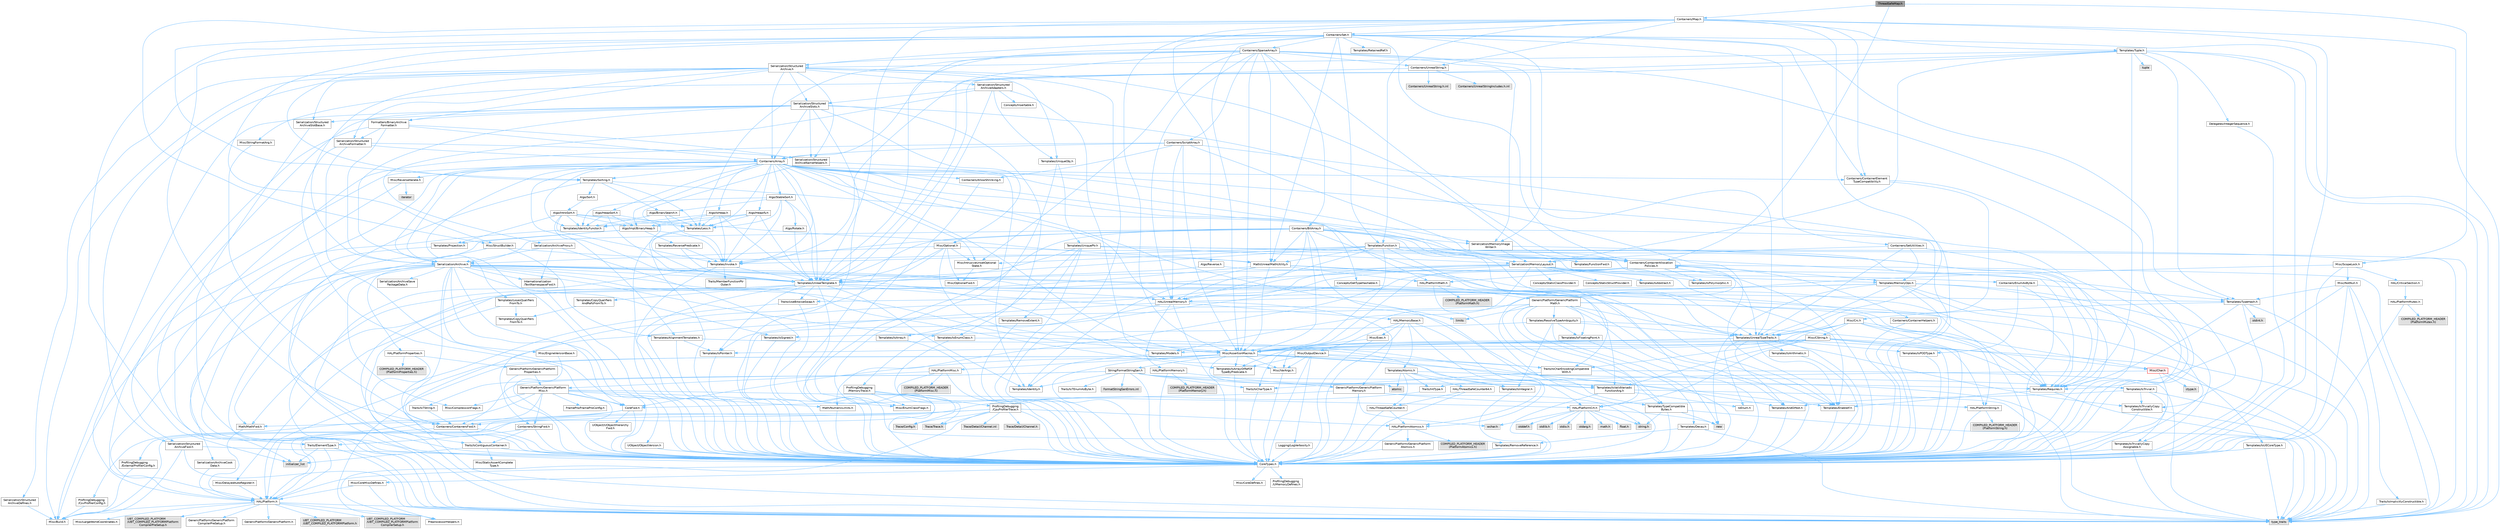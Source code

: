 digraph "ThreadSafeMap.h"
{
 // INTERACTIVE_SVG=YES
 // LATEX_PDF_SIZE
  bgcolor="transparent";
  edge [fontname=Helvetica,fontsize=10,labelfontname=Helvetica,labelfontsize=10];
  node [fontname=Helvetica,fontsize=10,shape=box,height=0.2,width=0.4];
  Node1 [id="Node000001",label="ThreadSafeMap.h",height=0.2,width=0.4,color="gray40", fillcolor="grey60", style="filled", fontcolor="black",tooltip=" "];
  Node1 -> Node2 [id="edge1_Node000001_Node000002",color="steelblue1",style="solid",tooltip=" "];
  Node2 [id="Node000002",label="Containers/ContainerAllocation\lPolicies.h",height=0.2,width=0.4,color="grey40", fillcolor="white", style="filled",URL="$d7/dff/ContainerAllocationPolicies_8h.html",tooltip=" "];
  Node2 -> Node3 [id="edge2_Node000002_Node000003",color="steelblue1",style="solid",tooltip=" "];
  Node3 [id="Node000003",label="CoreTypes.h",height=0.2,width=0.4,color="grey40", fillcolor="white", style="filled",URL="$dc/dec/CoreTypes_8h.html",tooltip=" "];
  Node3 -> Node4 [id="edge3_Node000003_Node000004",color="steelblue1",style="solid",tooltip=" "];
  Node4 [id="Node000004",label="HAL/Platform.h",height=0.2,width=0.4,color="grey40", fillcolor="white", style="filled",URL="$d9/dd0/Platform_8h.html",tooltip=" "];
  Node4 -> Node5 [id="edge4_Node000004_Node000005",color="steelblue1",style="solid",tooltip=" "];
  Node5 [id="Node000005",label="Misc/Build.h",height=0.2,width=0.4,color="grey40", fillcolor="white", style="filled",URL="$d3/dbb/Build_8h.html",tooltip=" "];
  Node4 -> Node6 [id="edge5_Node000004_Node000006",color="steelblue1",style="solid",tooltip=" "];
  Node6 [id="Node000006",label="Misc/LargeWorldCoordinates.h",height=0.2,width=0.4,color="grey40", fillcolor="white", style="filled",URL="$d2/dcb/LargeWorldCoordinates_8h.html",tooltip=" "];
  Node4 -> Node7 [id="edge6_Node000004_Node000007",color="steelblue1",style="solid",tooltip=" "];
  Node7 [id="Node000007",label="type_traits",height=0.2,width=0.4,color="grey60", fillcolor="#E0E0E0", style="filled",tooltip=" "];
  Node4 -> Node8 [id="edge7_Node000004_Node000008",color="steelblue1",style="solid",tooltip=" "];
  Node8 [id="Node000008",label="PreprocessorHelpers.h",height=0.2,width=0.4,color="grey40", fillcolor="white", style="filled",URL="$db/ddb/PreprocessorHelpers_8h.html",tooltip=" "];
  Node4 -> Node9 [id="edge8_Node000004_Node000009",color="steelblue1",style="solid",tooltip=" "];
  Node9 [id="Node000009",label="UBT_COMPILED_PLATFORM\l/UBT_COMPILED_PLATFORMPlatform\lCompilerPreSetup.h",height=0.2,width=0.4,color="grey60", fillcolor="#E0E0E0", style="filled",tooltip=" "];
  Node4 -> Node10 [id="edge9_Node000004_Node000010",color="steelblue1",style="solid",tooltip=" "];
  Node10 [id="Node000010",label="GenericPlatform/GenericPlatform\lCompilerPreSetup.h",height=0.2,width=0.4,color="grey40", fillcolor="white", style="filled",URL="$d9/dc8/GenericPlatformCompilerPreSetup_8h.html",tooltip=" "];
  Node4 -> Node11 [id="edge10_Node000004_Node000011",color="steelblue1",style="solid",tooltip=" "];
  Node11 [id="Node000011",label="GenericPlatform/GenericPlatform.h",height=0.2,width=0.4,color="grey40", fillcolor="white", style="filled",URL="$d6/d84/GenericPlatform_8h.html",tooltip=" "];
  Node4 -> Node12 [id="edge11_Node000004_Node000012",color="steelblue1",style="solid",tooltip=" "];
  Node12 [id="Node000012",label="UBT_COMPILED_PLATFORM\l/UBT_COMPILED_PLATFORMPlatform.h",height=0.2,width=0.4,color="grey60", fillcolor="#E0E0E0", style="filled",tooltip=" "];
  Node4 -> Node13 [id="edge12_Node000004_Node000013",color="steelblue1",style="solid",tooltip=" "];
  Node13 [id="Node000013",label="UBT_COMPILED_PLATFORM\l/UBT_COMPILED_PLATFORMPlatform\lCompilerSetup.h",height=0.2,width=0.4,color="grey60", fillcolor="#E0E0E0", style="filled",tooltip=" "];
  Node3 -> Node14 [id="edge13_Node000003_Node000014",color="steelblue1",style="solid",tooltip=" "];
  Node14 [id="Node000014",label="ProfilingDebugging\l/UMemoryDefines.h",height=0.2,width=0.4,color="grey40", fillcolor="white", style="filled",URL="$d2/da2/UMemoryDefines_8h.html",tooltip=" "];
  Node3 -> Node15 [id="edge14_Node000003_Node000015",color="steelblue1",style="solid",tooltip=" "];
  Node15 [id="Node000015",label="Misc/CoreMiscDefines.h",height=0.2,width=0.4,color="grey40", fillcolor="white", style="filled",URL="$da/d38/CoreMiscDefines_8h.html",tooltip=" "];
  Node15 -> Node4 [id="edge15_Node000015_Node000004",color="steelblue1",style="solid",tooltip=" "];
  Node15 -> Node8 [id="edge16_Node000015_Node000008",color="steelblue1",style="solid",tooltip=" "];
  Node3 -> Node16 [id="edge17_Node000003_Node000016",color="steelblue1",style="solid",tooltip=" "];
  Node16 [id="Node000016",label="Misc/CoreDefines.h",height=0.2,width=0.4,color="grey40", fillcolor="white", style="filled",URL="$d3/dd2/CoreDefines_8h.html",tooltip=" "];
  Node2 -> Node17 [id="edge18_Node000002_Node000017",color="steelblue1",style="solid",tooltip=" "];
  Node17 [id="Node000017",label="Containers/ContainerHelpers.h",height=0.2,width=0.4,color="grey40", fillcolor="white", style="filled",URL="$d7/d33/ContainerHelpers_8h.html",tooltip=" "];
  Node17 -> Node3 [id="edge19_Node000017_Node000003",color="steelblue1",style="solid",tooltip=" "];
  Node2 -> Node2 [id="edge20_Node000002_Node000002",color="steelblue1",style="solid",tooltip=" "];
  Node2 -> Node18 [id="edge21_Node000002_Node000018",color="steelblue1",style="solid",tooltip=" "];
  Node18 [id="Node000018",label="HAL/PlatformMath.h",height=0.2,width=0.4,color="grey40", fillcolor="white", style="filled",URL="$dc/d53/PlatformMath_8h.html",tooltip=" "];
  Node18 -> Node3 [id="edge22_Node000018_Node000003",color="steelblue1",style="solid",tooltip=" "];
  Node18 -> Node19 [id="edge23_Node000018_Node000019",color="steelblue1",style="solid",tooltip=" "];
  Node19 [id="Node000019",label="GenericPlatform/GenericPlatform\lMath.h",height=0.2,width=0.4,color="grey40", fillcolor="white", style="filled",URL="$d5/d79/GenericPlatformMath_8h.html",tooltip=" "];
  Node19 -> Node3 [id="edge24_Node000019_Node000003",color="steelblue1",style="solid",tooltip=" "];
  Node19 -> Node20 [id="edge25_Node000019_Node000020",color="steelblue1",style="solid",tooltip=" "];
  Node20 [id="Node000020",label="Containers/ContainersFwd.h",height=0.2,width=0.4,color="grey40", fillcolor="white", style="filled",URL="$d4/d0a/ContainersFwd_8h.html",tooltip=" "];
  Node20 -> Node4 [id="edge26_Node000020_Node000004",color="steelblue1",style="solid",tooltip=" "];
  Node20 -> Node3 [id="edge27_Node000020_Node000003",color="steelblue1",style="solid",tooltip=" "];
  Node20 -> Node21 [id="edge28_Node000020_Node000021",color="steelblue1",style="solid",tooltip=" "];
  Node21 [id="Node000021",label="Traits/IsContiguousContainer.h",height=0.2,width=0.4,color="grey40", fillcolor="white", style="filled",URL="$d5/d3c/IsContiguousContainer_8h.html",tooltip=" "];
  Node21 -> Node3 [id="edge29_Node000021_Node000003",color="steelblue1",style="solid",tooltip=" "];
  Node21 -> Node22 [id="edge30_Node000021_Node000022",color="steelblue1",style="solid",tooltip=" "];
  Node22 [id="Node000022",label="Misc/StaticAssertComplete\lType.h",height=0.2,width=0.4,color="grey40", fillcolor="white", style="filled",URL="$d5/d4e/StaticAssertCompleteType_8h.html",tooltip=" "];
  Node21 -> Node23 [id="edge31_Node000021_Node000023",color="steelblue1",style="solid",tooltip=" "];
  Node23 [id="Node000023",label="initializer_list",height=0.2,width=0.4,color="grey60", fillcolor="#E0E0E0", style="filled",tooltip=" "];
  Node19 -> Node24 [id="edge32_Node000019_Node000024",color="steelblue1",style="solid",tooltip=" "];
  Node24 [id="Node000024",label="HAL/PlatformCrt.h",height=0.2,width=0.4,color="grey40", fillcolor="white", style="filled",URL="$d8/d75/PlatformCrt_8h.html",tooltip=" "];
  Node24 -> Node25 [id="edge33_Node000024_Node000025",color="steelblue1",style="solid",tooltip=" "];
  Node25 [id="Node000025",label="new",height=0.2,width=0.4,color="grey60", fillcolor="#E0E0E0", style="filled",tooltip=" "];
  Node24 -> Node26 [id="edge34_Node000024_Node000026",color="steelblue1",style="solid",tooltip=" "];
  Node26 [id="Node000026",label="wchar.h",height=0.2,width=0.4,color="grey60", fillcolor="#E0E0E0", style="filled",tooltip=" "];
  Node24 -> Node27 [id="edge35_Node000024_Node000027",color="steelblue1",style="solid",tooltip=" "];
  Node27 [id="Node000027",label="stddef.h",height=0.2,width=0.4,color="grey60", fillcolor="#E0E0E0", style="filled",tooltip=" "];
  Node24 -> Node28 [id="edge36_Node000024_Node000028",color="steelblue1",style="solid",tooltip=" "];
  Node28 [id="Node000028",label="stdlib.h",height=0.2,width=0.4,color="grey60", fillcolor="#E0E0E0", style="filled",tooltip=" "];
  Node24 -> Node29 [id="edge37_Node000024_Node000029",color="steelblue1",style="solid",tooltip=" "];
  Node29 [id="Node000029",label="stdio.h",height=0.2,width=0.4,color="grey60", fillcolor="#E0E0E0", style="filled",tooltip=" "];
  Node24 -> Node30 [id="edge38_Node000024_Node000030",color="steelblue1",style="solid",tooltip=" "];
  Node30 [id="Node000030",label="stdarg.h",height=0.2,width=0.4,color="grey60", fillcolor="#E0E0E0", style="filled",tooltip=" "];
  Node24 -> Node31 [id="edge39_Node000024_Node000031",color="steelblue1",style="solid",tooltip=" "];
  Node31 [id="Node000031",label="math.h",height=0.2,width=0.4,color="grey60", fillcolor="#E0E0E0", style="filled",tooltip=" "];
  Node24 -> Node32 [id="edge40_Node000024_Node000032",color="steelblue1",style="solid",tooltip=" "];
  Node32 [id="Node000032",label="float.h",height=0.2,width=0.4,color="grey60", fillcolor="#E0E0E0", style="filled",tooltip=" "];
  Node24 -> Node33 [id="edge41_Node000024_Node000033",color="steelblue1",style="solid",tooltip=" "];
  Node33 [id="Node000033",label="string.h",height=0.2,width=0.4,color="grey60", fillcolor="#E0E0E0", style="filled",tooltip=" "];
  Node19 -> Node34 [id="edge42_Node000019_Node000034",color="steelblue1",style="solid",tooltip=" "];
  Node34 [id="Node000034",label="Templates/AndOrNot.h",height=0.2,width=0.4,color="grey40", fillcolor="white", style="filled",URL="$db/d0a/AndOrNot_8h.html",tooltip=" "];
  Node34 -> Node3 [id="edge43_Node000034_Node000003",color="steelblue1",style="solid",tooltip=" "];
  Node19 -> Node35 [id="edge44_Node000019_Node000035",color="steelblue1",style="solid",tooltip=" "];
  Node35 [id="Node000035",label="Templates/Decay.h",height=0.2,width=0.4,color="grey40", fillcolor="white", style="filled",URL="$dd/d0f/Decay_8h.html",tooltip=" "];
  Node35 -> Node3 [id="edge45_Node000035_Node000003",color="steelblue1",style="solid",tooltip=" "];
  Node35 -> Node36 [id="edge46_Node000035_Node000036",color="steelblue1",style="solid",tooltip=" "];
  Node36 [id="Node000036",label="Templates/RemoveReference.h",height=0.2,width=0.4,color="grey40", fillcolor="white", style="filled",URL="$da/dbe/RemoveReference_8h.html",tooltip=" "];
  Node36 -> Node3 [id="edge47_Node000036_Node000003",color="steelblue1",style="solid",tooltip=" "];
  Node35 -> Node7 [id="edge48_Node000035_Node000007",color="steelblue1",style="solid",tooltip=" "];
  Node19 -> Node37 [id="edge49_Node000019_Node000037",color="steelblue1",style="solid",tooltip=" "];
  Node37 [id="Node000037",label="Templates/IsFloatingPoint.h",height=0.2,width=0.4,color="grey40", fillcolor="white", style="filled",URL="$d3/d11/IsFloatingPoint_8h.html",tooltip=" "];
  Node37 -> Node3 [id="edge50_Node000037_Node000003",color="steelblue1",style="solid",tooltip=" "];
  Node19 -> Node38 [id="edge51_Node000019_Node000038",color="steelblue1",style="solid",tooltip=" "];
  Node38 [id="Node000038",label="Templates/UnrealTypeTraits.h",height=0.2,width=0.4,color="grey40", fillcolor="white", style="filled",URL="$d2/d2d/UnrealTypeTraits_8h.html",tooltip=" "];
  Node38 -> Node3 [id="edge52_Node000038_Node000003",color="steelblue1",style="solid",tooltip=" "];
  Node38 -> Node39 [id="edge53_Node000038_Node000039",color="steelblue1",style="solid",tooltip=" "];
  Node39 [id="Node000039",label="Templates/IsPointer.h",height=0.2,width=0.4,color="grey40", fillcolor="white", style="filled",URL="$d7/d05/IsPointer_8h.html",tooltip=" "];
  Node39 -> Node3 [id="edge54_Node000039_Node000003",color="steelblue1",style="solid",tooltip=" "];
  Node38 -> Node40 [id="edge55_Node000038_Node000040",color="steelblue1",style="solid",tooltip=" "];
  Node40 [id="Node000040",label="Misc/AssertionMacros.h",height=0.2,width=0.4,color="grey40", fillcolor="white", style="filled",URL="$d0/dfa/AssertionMacros_8h.html",tooltip=" "];
  Node40 -> Node3 [id="edge56_Node000040_Node000003",color="steelblue1",style="solid",tooltip=" "];
  Node40 -> Node4 [id="edge57_Node000040_Node000004",color="steelblue1",style="solid",tooltip=" "];
  Node40 -> Node41 [id="edge58_Node000040_Node000041",color="steelblue1",style="solid",tooltip=" "];
  Node41 [id="Node000041",label="HAL/PlatformMisc.h",height=0.2,width=0.4,color="grey40", fillcolor="white", style="filled",URL="$d0/df5/PlatformMisc_8h.html",tooltip=" "];
  Node41 -> Node3 [id="edge59_Node000041_Node000003",color="steelblue1",style="solid",tooltip=" "];
  Node41 -> Node42 [id="edge60_Node000041_Node000042",color="steelblue1",style="solid",tooltip=" "];
  Node42 [id="Node000042",label="GenericPlatform/GenericPlatform\lMisc.h",height=0.2,width=0.4,color="grey40", fillcolor="white", style="filled",URL="$db/d9a/GenericPlatformMisc_8h.html",tooltip=" "];
  Node42 -> Node43 [id="edge61_Node000042_Node000043",color="steelblue1",style="solid",tooltip=" "];
  Node43 [id="Node000043",label="Containers/StringFwd.h",height=0.2,width=0.4,color="grey40", fillcolor="white", style="filled",URL="$df/d37/StringFwd_8h.html",tooltip=" "];
  Node43 -> Node3 [id="edge62_Node000043_Node000003",color="steelblue1",style="solid",tooltip=" "];
  Node43 -> Node44 [id="edge63_Node000043_Node000044",color="steelblue1",style="solid",tooltip=" "];
  Node44 [id="Node000044",label="Traits/ElementType.h",height=0.2,width=0.4,color="grey40", fillcolor="white", style="filled",URL="$d5/d4f/ElementType_8h.html",tooltip=" "];
  Node44 -> Node4 [id="edge64_Node000044_Node000004",color="steelblue1",style="solid",tooltip=" "];
  Node44 -> Node23 [id="edge65_Node000044_Node000023",color="steelblue1",style="solid",tooltip=" "];
  Node44 -> Node7 [id="edge66_Node000044_Node000007",color="steelblue1",style="solid",tooltip=" "];
  Node43 -> Node21 [id="edge67_Node000043_Node000021",color="steelblue1",style="solid",tooltip=" "];
  Node42 -> Node45 [id="edge68_Node000042_Node000045",color="steelblue1",style="solid",tooltip=" "];
  Node45 [id="Node000045",label="CoreFwd.h",height=0.2,width=0.4,color="grey40", fillcolor="white", style="filled",URL="$d1/d1e/CoreFwd_8h.html",tooltip=" "];
  Node45 -> Node3 [id="edge69_Node000045_Node000003",color="steelblue1",style="solid",tooltip=" "];
  Node45 -> Node20 [id="edge70_Node000045_Node000020",color="steelblue1",style="solid",tooltip=" "];
  Node45 -> Node46 [id="edge71_Node000045_Node000046",color="steelblue1",style="solid",tooltip=" "];
  Node46 [id="Node000046",label="Math/MathFwd.h",height=0.2,width=0.4,color="grey40", fillcolor="white", style="filled",URL="$d2/d10/MathFwd_8h.html",tooltip=" "];
  Node46 -> Node4 [id="edge72_Node000046_Node000004",color="steelblue1",style="solid",tooltip=" "];
  Node45 -> Node47 [id="edge73_Node000045_Node000047",color="steelblue1",style="solid",tooltip=" "];
  Node47 [id="Node000047",label="UObject/UObjectHierarchy\lFwd.h",height=0.2,width=0.4,color="grey40", fillcolor="white", style="filled",URL="$d3/d13/UObjectHierarchyFwd_8h.html",tooltip=" "];
  Node42 -> Node3 [id="edge74_Node000042_Node000003",color="steelblue1",style="solid",tooltip=" "];
  Node42 -> Node48 [id="edge75_Node000042_Node000048",color="steelblue1",style="solid",tooltip=" "];
  Node48 [id="Node000048",label="FramePro/FrameProConfig.h",height=0.2,width=0.4,color="grey40", fillcolor="white", style="filled",URL="$d7/d90/FrameProConfig_8h.html",tooltip=" "];
  Node42 -> Node24 [id="edge76_Node000042_Node000024",color="steelblue1",style="solid",tooltip=" "];
  Node42 -> Node49 [id="edge77_Node000042_Node000049",color="steelblue1",style="solid",tooltip=" "];
  Node49 [id="Node000049",label="Math/NumericLimits.h",height=0.2,width=0.4,color="grey40", fillcolor="white", style="filled",URL="$df/d1b/NumericLimits_8h.html",tooltip=" "];
  Node49 -> Node3 [id="edge78_Node000049_Node000003",color="steelblue1",style="solid",tooltip=" "];
  Node42 -> Node50 [id="edge79_Node000042_Node000050",color="steelblue1",style="solid",tooltip=" "];
  Node50 [id="Node000050",label="Misc/CompressionFlags.h",height=0.2,width=0.4,color="grey40", fillcolor="white", style="filled",URL="$d9/d76/CompressionFlags_8h.html",tooltip=" "];
  Node42 -> Node51 [id="edge80_Node000042_Node000051",color="steelblue1",style="solid",tooltip=" "];
  Node51 [id="Node000051",label="Misc/EnumClassFlags.h",height=0.2,width=0.4,color="grey40", fillcolor="white", style="filled",URL="$d8/de7/EnumClassFlags_8h.html",tooltip=" "];
  Node42 -> Node52 [id="edge81_Node000042_Node000052",color="steelblue1",style="solid",tooltip=" "];
  Node52 [id="Node000052",label="ProfilingDebugging\l/CsvProfilerConfig.h",height=0.2,width=0.4,color="grey40", fillcolor="white", style="filled",URL="$d3/d88/CsvProfilerConfig_8h.html",tooltip=" "];
  Node52 -> Node5 [id="edge82_Node000052_Node000005",color="steelblue1",style="solid",tooltip=" "];
  Node42 -> Node53 [id="edge83_Node000042_Node000053",color="steelblue1",style="solid",tooltip=" "];
  Node53 [id="Node000053",label="ProfilingDebugging\l/ExternalProfilerConfig.h",height=0.2,width=0.4,color="grey40", fillcolor="white", style="filled",URL="$d3/dbb/ExternalProfilerConfig_8h.html",tooltip=" "];
  Node53 -> Node5 [id="edge84_Node000053_Node000005",color="steelblue1",style="solid",tooltip=" "];
  Node41 -> Node54 [id="edge85_Node000041_Node000054",color="steelblue1",style="solid",tooltip=" "];
  Node54 [id="Node000054",label="COMPILED_PLATFORM_HEADER\l(PlatformMisc.h)",height=0.2,width=0.4,color="grey60", fillcolor="#E0E0E0", style="filled",tooltip=" "];
  Node41 -> Node55 [id="edge86_Node000041_Node000055",color="steelblue1",style="solid",tooltip=" "];
  Node55 [id="Node000055",label="ProfilingDebugging\l/CpuProfilerTrace.h",height=0.2,width=0.4,color="grey40", fillcolor="white", style="filled",URL="$da/dcb/CpuProfilerTrace_8h.html",tooltip=" "];
  Node55 -> Node3 [id="edge87_Node000055_Node000003",color="steelblue1",style="solid",tooltip=" "];
  Node55 -> Node20 [id="edge88_Node000055_Node000020",color="steelblue1",style="solid",tooltip=" "];
  Node55 -> Node56 [id="edge89_Node000055_Node000056",color="steelblue1",style="solid",tooltip=" "];
  Node56 [id="Node000056",label="HAL/PlatformAtomics.h",height=0.2,width=0.4,color="grey40", fillcolor="white", style="filled",URL="$d3/d36/PlatformAtomics_8h.html",tooltip=" "];
  Node56 -> Node3 [id="edge90_Node000056_Node000003",color="steelblue1",style="solid",tooltip=" "];
  Node56 -> Node57 [id="edge91_Node000056_Node000057",color="steelblue1",style="solid",tooltip=" "];
  Node57 [id="Node000057",label="GenericPlatform/GenericPlatform\lAtomics.h",height=0.2,width=0.4,color="grey40", fillcolor="white", style="filled",URL="$da/d72/GenericPlatformAtomics_8h.html",tooltip=" "];
  Node57 -> Node3 [id="edge92_Node000057_Node000003",color="steelblue1",style="solid",tooltip=" "];
  Node56 -> Node58 [id="edge93_Node000056_Node000058",color="steelblue1",style="solid",tooltip=" "];
  Node58 [id="Node000058",label="COMPILED_PLATFORM_HEADER\l(PlatformAtomics.h)",height=0.2,width=0.4,color="grey60", fillcolor="#E0E0E0", style="filled",tooltip=" "];
  Node55 -> Node8 [id="edge94_Node000055_Node000008",color="steelblue1",style="solid",tooltip=" "];
  Node55 -> Node5 [id="edge95_Node000055_Node000005",color="steelblue1",style="solid",tooltip=" "];
  Node55 -> Node59 [id="edge96_Node000055_Node000059",color="steelblue1",style="solid",tooltip=" "];
  Node59 [id="Node000059",label="Trace/Config.h",height=0.2,width=0.4,color="grey60", fillcolor="#E0E0E0", style="filled",tooltip=" "];
  Node55 -> Node60 [id="edge97_Node000055_Node000060",color="steelblue1",style="solid",tooltip=" "];
  Node60 [id="Node000060",label="Trace/Detail/Channel.h",height=0.2,width=0.4,color="grey60", fillcolor="#E0E0E0", style="filled",tooltip=" "];
  Node55 -> Node61 [id="edge98_Node000055_Node000061",color="steelblue1",style="solid",tooltip=" "];
  Node61 [id="Node000061",label="Trace/Detail/Channel.inl",height=0.2,width=0.4,color="grey60", fillcolor="#E0E0E0", style="filled",tooltip=" "];
  Node55 -> Node62 [id="edge99_Node000055_Node000062",color="steelblue1",style="solid",tooltip=" "];
  Node62 [id="Node000062",label="Trace/Trace.h",height=0.2,width=0.4,color="grey60", fillcolor="#E0E0E0", style="filled",tooltip=" "];
  Node40 -> Node8 [id="edge100_Node000040_Node000008",color="steelblue1",style="solid",tooltip=" "];
  Node40 -> Node63 [id="edge101_Node000040_Node000063",color="steelblue1",style="solid",tooltip=" "];
  Node63 [id="Node000063",label="Templates/EnableIf.h",height=0.2,width=0.4,color="grey40", fillcolor="white", style="filled",URL="$d7/d60/EnableIf_8h.html",tooltip=" "];
  Node63 -> Node3 [id="edge102_Node000063_Node000003",color="steelblue1",style="solid",tooltip=" "];
  Node40 -> Node64 [id="edge103_Node000040_Node000064",color="steelblue1",style="solid",tooltip=" "];
  Node64 [id="Node000064",label="Templates/IsArrayOrRefOf\lTypeByPredicate.h",height=0.2,width=0.4,color="grey40", fillcolor="white", style="filled",URL="$d6/da1/IsArrayOrRefOfTypeByPredicate_8h.html",tooltip=" "];
  Node64 -> Node3 [id="edge104_Node000064_Node000003",color="steelblue1",style="solid",tooltip=" "];
  Node40 -> Node65 [id="edge105_Node000040_Node000065",color="steelblue1",style="solid",tooltip=" "];
  Node65 [id="Node000065",label="Templates/IsValidVariadic\lFunctionArg.h",height=0.2,width=0.4,color="grey40", fillcolor="white", style="filled",URL="$d0/dc8/IsValidVariadicFunctionArg_8h.html",tooltip=" "];
  Node65 -> Node3 [id="edge106_Node000065_Node000003",color="steelblue1",style="solid",tooltip=" "];
  Node65 -> Node66 [id="edge107_Node000065_Node000066",color="steelblue1",style="solid",tooltip=" "];
  Node66 [id="Node000066",label="IsEnum.h",height=0.2,width=0.4,color="grey40", fillcolor="white", style="filled",URL="$d4/de5/IsEnum_8h.html",tooltip=" "];
  Node65 -> Node7 [id="edge108_Node000065_Node000007",color="steelblue1",style="solid",tooltip=" "];
  Node40 -> Node67 [id="edge109_Node000040_Node000067",color="steelblue1",style="solid",tooltip=" "];
  Node67 [id="Node000067",label="Traits/IsCharEncodingCompatible\lWith.h",height=0.2,width=0.4,color="grey40", fillcolor="white", style="filled",URL="$df/dd1/IsCharEncodingCompatibleWith_8h.html",tooltip=" "];
  Node67 -> Node7 [id="edge110_Node000067_Node000007",color="steelblue1",style="solid",tooltip=" "];
  Node67 -> Node68 [id="edge111_Node000067_Node000068",color="steelblue1",style="solid",tooltip=" "];
  Node68 [id="Node000068",label="Traits/IsCharType.h",height=0.2,width=0.4,color="grey40", fillcolor="white", style="filled",URL="$db/d51/IsCharType_8h.html",tooltip=" "];
  Node68 -> Node3 [id="edge112_Node000068_Node000003",color="steelblue1",style="solid",tooltip=" "];
  Node40 -> Node69 [id="edge113_Node000040_Node000069",color="steelblue1",style="solid",tooltip=" "];
  Node69 [id="Node000069",label="Misc/VarArgs.h",height=0.2,width=0.4,color="grey40", fillcolor="white", style="filled",URL="$d5/d6f/VarArgs_8h.html",tooltip=" "];
  Node69 -> Node3 [id="edge114_Node000069_Node000003",color="steelblue1",style="solid",tooltip=" "];
  Node40 -> Node70 [id="edge115_Node000040_Node000070",color="steelblue1",style="solid",tooltip=" "];
  Node70 [id="Node000070",label="String/FormatStringSan.h",height=0.2,width=0.4,color="grey40", fillcolor="white", style="filled",URL="$d3/d8b/FormatStringSan_8h.html",tooltip=" "];
  Node70 -> Node7 [id="edge116_Node000070_Node000007",color="steelblue1",style="solid",tooltip=" "];
  Node70 -> Node3 [id="edge117_Node000070_Node000003",color="steelblue1",style="solid",tooltip=" "];
  Node70 -> Node71 [id="edge118_Node000070_Node000071",color="steelblue1",style="solid",tooltip=" "];
  Node71 [id="Node000071",label="Templates/Requires.h",height=0.2,width=0.4,color="grey40", fillcolor="white", style="filled",URL="$dc/d96/Requires_8h.html",tooltip=" "];
  Node71 -> Node63 [id="edge119_Node000071_Node000063",color="steelblue1",style="solid",tooltip=" "];
  Node71 -> Node7 [id="edge120_Node000071_Node000007",color="steelblue1",style="solid",tooltip=" "];
  Node70 -> Node72 [id="edge121_Node000070_Node000072",color="steelblue1",style="solid",tooltip=" "];
  Node72 [id="Node000072",label="Templates/Identity.h",height=0.2,width=0.4,color="grey40", fillcolor="white", style="filled",URL="$d0/dd5/Identity_8h.html",tooltip=" "];
  Node70 -> Node65 [id="edge122_Node000070_Node000065",color="steelblue1",style="solid",tooltip=" "];
  Node70 -> Node68 [id="edge123_Node000070_Node000068",color="steelblue1",style="solid",tooltip=" "];
  Node70 -> Node73 [id="edge124_Node000070_Node000073",color="steelblue1",style="solid",tooltip=" "];
  Node73 [id="Node000073",label="Traits/IsTEnumAsByte.h",height=0.2,width=0.4,color="grey40", fillcolor="white", style="filled",URL="$d1/de6/IsTEnumAsByte_8h.html",tooltip=" "];
  Node70 -> Node74 [id="edge125_Node000070_Node000074",color="steelblue1",style="solid",tooltip=" "];
  Node74 [id="Node000074",label="Traits/IsTString.h",height=0.2,width=0.4,color="grey40", fillcolor="white", style="filled",URL="$d0/df8/IsTString_8h.html",tooltip=" "];
  Node74 -> Node20 [id="edge126_Node000074_Node000020",color="steelblue1",style="solid",tooltip=" "];
  Node70 -> Node20 [id="edge127_Node000070_Node000020",color="steelblue1",style="solid",tooltip=" "];
  Node70 -> Node75 [id="edge128_Node000070_Node000075",color="steelblue1",style="solid",tooltip=" "];
  Node75 [id="Node000075",label="FormatStringSanErrors.inl",height=0.2,width=0.4,color="grey60", fillcolor="#E0E0E0", style="filled",tooltip=" "];
  Node40 -> Node76 [id="edge129_Node000040_Node000076",color="steelblue1",style="solid",tooltip=" "];
  Node76 [id="Node000076",label="atomic",height=0.2,width=0.4,color="grey60", fillcolor="#E0E0E0", style="filled",tooltip=" "];
  Node38 -> Node34 [id="edge130_Node000038_Node000034",color="steelblue1",style="solid",tooltip=" "];
  Node38 -> Node63 [id="edge131_Node000038_Node000063",color="steelblue1",style="solid",tooltip=" "];
  Node38 -> Node77 [id="edge132_Node000038_Node000077",color="steelblue1",style="solid",tooltip=" "];
  Node77 [id="Node000077",label="Templates/IsArithmetic.h",height=0.2,width=0.4,color="grey40", fillcolor="white", style="filled",URL="$d2/d5d/IsArithmetic_8h.html",tooltip=" "];
  Node77 -> Node3 [id="edge133_Node000077_Node000003",color="steelblue1",style="solid",tooltip=" "];
  Node38 -> Node66 [id="edge134_Node000038_Node000066",color="steelblue1",style="solid",tooltip=" "];
  Node38 -> Node78 [id="edge135_Node000038_Node000078",color="steelblue1",style="solid",tooltip=" "];
  Node78 [id="Node000078",label="Templates/Models.h",height=0.2,width=0.4,color="grey40", fillcolor="white", style="filled",URL="$d3/d0c/Models_8h.html",tooltip=" "];
  Node78 -> Node72 [id="edge136_Node000078_Node000072",color="steelblue1",style="solid",tooltip=" "];
  Node38 -> Node79 [id="edge137_Node000038_Node000079",color="steelblue1",style="solid",tooltip=" "];
  Node79 [id="Node000079",label="Templates/IsPODType.h",height=0.2,width=0.4,color="grey40", fillcolor="white", style="filled",URL="$d7/db1/IsPODType_8h.html",tooltip=" "];
  Node79 -> Node3 [id="edge138_Node000079_Node000003",color="steelblue1",style="solid",tooltip=" "];
  Node38 -> Node80 [id="edge139_Node000038_Node000080",color="steelblue1",style="solid",tooltip=" "];
  Node80 [id="Node000080",label="Templates/IsUECoreType.h",height=0.2,width=0.4,color="grey40", fillcolor="white", style="filled",URL="$d1/db8/IsUECoreType_8h.html",tooltip=" "];
  Node80 -> Node3 [id="edge140_Node000080_Node000003",color="steelblue1",style="solid",tooltip=" "];
  Node80 -> Node7 [id="edge141_Node000080_Node000007",color="steelblue1",style="solid",tooltip=" "];
  Node38 -> Node81 [id="edge142_Node000038_Node000081",color="steelblue1",style="solid",tooltip=" "];
  Node81 [id="Node000081",label="Templates/IsTriviallyCopy\lConstructible.h",height=0.2,width=0.4,color="grey40", fillcolor="white", style="filled",URL="$d3/d78/IsTriviallyCopyConstructible_8h.html",tooltip=" "];
  Node81 -> Node3 [id="edge143_Node000081_Node000003",color="steelblue1",style="solid",tooltip=" "];
  Node81 -> Node7 [id="edge144_Node000081_Node000007",color="steelblue1",style="solid",tooltip=" "];
  Node19 -> Node71 [id="edge145_Node000019_Node000071",color="steelblue1",style="solid",tooltip=" "];
  Node19 -> Node82 [id="edge146_Node000019_Node000082",color="steelblue1",style="solid",tooltip=" "];
  Node82 [id="Node000082",label="Templates/ResolveTypeAmbiguity.h",height=0.2,width=0.4,color="grey40", fillcolor="white", style="filled",URL="$df/d1f/ResolveTypeAmbiguity_8h.html",tooltip=" "];
  Node82 -> Node3 [id="edge147_Node000082_Node000003",color="steelblue1",style="solid",tooltip=" "];
  Node82 -> Node37 [id="edge148_Node000082_Node000037",color="steelblue1",style="solid",tooltip=" "];
  Node82 -> Node38 [id="edge149_Node000082_Node000038",color="steelblue1",style="solid",tooltip=" "];
  Node82 -> Node83 [id="edge150_Node000082_Node000083",color="steelblue1",style="solid",tooltip=" "];
  Node83 [id="Node000083",label="Templates/IsSigned.h",height=0.2,width=0.4,color="grey40", fillcolor="white", style="filled",URL="$d8/dd8/IsSigned_8h.html",tooltip=" "];
  Node83 -> Node3 [id="edge151_Node000083_Node000003",color="steelblue1",style="solid",tooltip=" "];
  Node82 -> Node84 [id="edge152_Node000082_Node000084",color="steelblue1",style="solid",tooltip=" "];
  Node84 [id="Node000084",label="Templates/IsIntegral.h",height=0.2,width=0.4,color="grey40", fillcolor="white", style="filled",URL="$da/d64/IsIntegral_8h.html",tooltip=" "];
  Node84 -> Node3 [id="edge153_Node000084_Node000003",color="steelblue1",style="solid",tooltip=" "];
  Node82 -> Node71 [id="edge154_Node000082_Node000071",color="steelblue1",style="solid",tooltip=" "];
  Node19 -> Node85 [id="edge155_Node000019_Node000085",color="steelblue1",style="solid",tooltip=" "];
  Node85 [id="Node000085",label="Templates/TypeCompatible\lBytes.h",height=0.2,width=0.4,color="grey40", fillcolor="white", style="filled",URL="$df/d0a/TypeCompatibleBytes_8h.html",tooltip=" "];
  Node85 -> Node3 [id="edge156_Node000085_Node000003",color="steelblue1",style="solid",tooltip=" "];
  Node85 -> Node33 [id="edge157_Node000085_Node000033",color="steelblue1",style="solid",tooltip=" "];
  Node85 -> Node25 [id="edge158_Node000085_Node000025",color="steelblue1",style="solid",tooltip=" "];
  Node85 -> Node7 [id="edge159_Node000085_Node000007",color="steelblue1",style="solid",tooltip=" "];
  Node19 -> Node86 [id="edge160_Node000019_Node000086",color="steelblue1",style="solid",tooltip=" "];
  Node86 [id="Node000086",label="limits",height=0.2,width=0.4,color="grey60", fillcolor="#E0E0E0", style="filled",tooltip=" "];
  Node19 -> Node7 [id="edge161_Node000019_Node000007",color="steelblue1",style="solid",tooltip=" "];
  Node18 -> Node87 [id="edge162_Node000018_Node000087",color="steelblue1",style="solid",tooltip=" "];
  Node87 [id="Node000087",label="COMPILED_PLATFORM_HEADER\l(PlatformMath.h)",height=0.2,width=0.4,color="grey60", fillcolor="#E0E0E0", style="filled",tooltip=" "];
  Node2 -> Node88 [id="edge163_Node000002_Node000088",color="steelblue1",style="solid",tooltip=" "];
  Node88 [id="Node000088",label="HAL/UnrealMemory.h",height=0.2,width=0.4,color="grey40", fillcolor="white", style="filled",URL="$d9/d96/UnrealMemory_8h.html",tooltip=" "];
  Node88 -> Node3 [id="edge164_Node000088_Node000003",color="steelblue1",style="solid",tooltip=" "];
  Node88 -> Node89 [id="edge165_Node000088_Node000089",color="steelblue1",style="solid",tooltip=" "];
  Node89 [id="Node000089",label="GenericPlatform/GenericPlatform\lMemory.h",height=0.2,width=0.4,color="grey40", fillcolor="white", style="filled",URL="$dd/d22/GenericPlatformMemory_8h.html",tooltip=" "];
  Node89 -> Node45 [id="edge166_Node000089_Node000045",color="steelblue1",style="solid",tooltip=" "];
  Node89 -> Node3 [id="edge167_Node000089_Node000003",color="steelblue1",style="solid",tooltip=" "];
  Node89 -> Node90 [id="edge168_Node000089_Node000090",color="steelblue1",style="solid",tooltip=" "];
  Node90 [id="Node000090",label="HAL/PlatformString.h",height=0.2,width=0.4,color="grey40", fillcolor="white", style="filled",URL="$db/db5/PlatformString_8h.html",tooltip=" "];
  Node90 -> Node3 [id="edge169_Node000090_Node000003",color="steelblue1",style="solid",tooltip=" "];
  Node90 -> Node91 [id="edge170_Node000090_Node000091",color="steelblue1",style="solid",tooltip=" "];
  Node91 [id="Node000091",label="COMPILED_PLATFORM_HEADER\l(PlatformString.h)",height=0.2,width=0.4,color="grey60", fillcolor="#E0E0E0", style="filled",tooltip=" "];
  Node89 -> Node33 [id="edge171_Node000089_Node000033",color="steelblue1",style="solid",tooltip=" "];
  Node89 -> Node26 [id="edge172_Node000089_Node000026",color="steelblue1",style="solid",tooltip=" "];
  Node88 -> Node92 [id="edge173_Node000088_Node000092",color="steelblue1",style="solid",tooltip=" "];
  Node92 [id="Node000092",label="HAL/MemoryBase.h",height=0.2,width=0.4,color="grey40", fillcolor="white", style="filled",URL="$d6/d9f/MemoryBase_8h.html",tooltip=" "];
  Node92 -> Node3 [id="edge174_Node000092_Node000003",color="steelblue1",style="solid",tooltip=" "];
  Node92 -> Node56 [id="edge175_Node000092_Node000056",color="steelblue1",style="solid",tooltip=" "];
  Node92 -> Node24 [id="edge176_Node000092_Node000024",color="steelblue1",style="solid",tooltip=" "];
  Node92 -> Node93 [id="edge177_Node000092_Node000093",color="steelblue1",style="solid",tooltip=" "];
  Node93 [id="Node000093",label="Misc/Exec.h",height=0.2,width=0.4,color="grey40", fillcolor="white", style="filled",URL="$de/ddb/Exec_8h.html",tooltip=" "];
  Node93 -> Node3 [id="edge178_Node000093_Node000003",color="steelblue1",style="solid",tooltip=" "];
  Node93 -> Node40 [id="edge179_Node000093_Node000040",color="steelblue1",style="solid",tooltip=" "];
  Node92 -> Node94 [id="edge180_Node000092_Node000094",color="steelblue1",style="solid",tooltip=" "];
  Node94 [id="Node000094",label="Misc/OutputDevice.h",height=0.2,width=0.4,color="grey40", fillcolor="white", style="filled",URL="$d7/d32/OutputDevice_8h.html",tooltip=" "];
  Node94 -> Node45 [id="edge181_Node000094_Node000045",color="steelblue1",style="solid",tooltip=" "];
  Node94 -> Node3 [id="edge182_Node000094_Node000003",color="steelblue1",style="solid",tooltip=" "];
  Node94 -> Node95 [id="edge183_Node000094_Node000095",color="steelblue1",style="solid",tooltip=" "];
  Node95 [id="Node000095",label="Logging/LogVerbosity.h",height=0.2,width=0.4,color="grey40", fillcolor="white", style="filled",URL="$d2/d8f/LogVerbosity_8h.html",tooltip=" "];
  Node95 -> Node3 [id="edge184_Node000095_Node000003",color="steelblue1",style="solid",tooltip=" "];
  Node94 -> Node69 [id="edge185_Node000094_Node000069",color="steelblue1",style="solid",tooltip=" "];
  Node94 -> Node64 [id="edge186_Node000094_Node000064",color="steelblue1",style="solid",tooltip=" "];
  Node94 -> Node65 [id="edge187_Node000094_Node000065",color="steelblue1",style="solid",tooltip=" "];
  Node94 -> Node67 [id="edge188_Node000094_Node000067",color="steelblue1",style="solid",tooltip=" "];
  Node92 -> Node96 [id="edge189_Node000092_Node000096",color="steelblue1",style="solid",tooltip=" "];
  Node96 [id="Node000096",label="Templates/Atomic.h",height=0.2,width=0.4,color="grey40", fillcolor="white", style="filled",URL="$d3/d91/Atomic_8h.html",tooltip=" "];
  Node96 -> Node97 [id="edge190_Node000096_Node000097",color="steelblue1",style="solid",tooltip=" "];
  Node97 [id="Node000097",label="HAL/ThreadSafeCounter.h",height=0.2,width=0.4,color="grey40", fillcolor="white", style="filled",URL="$dc/dc9/ThreadSafeCounter_8h.html",tooltip=" "];
  Node97 -> Node3 [id="edge191_Node000097_Node000003",color="steelblue1",style="solid",tooltip=" "];
  Node97 -> Node56 [id="edge192_Node000097_Node000056",color="steelblue1",style="solid",tooltip=" "];
  Node96 -> Node98 [id="edge193_Node000096_Node000098",color="steelblue1",style="solid",tooltip=" "];
  Node98 [id="Node000098",label="HAL/ThreadSafeCounter64.h",height=0.2,width=0.4,color="grey40", fillcolor="white", style="filled",URL="$d0/d12/ThreadSafeCounter64_8h.html",tooltip=" "];
  Node98 -> Node3 [id="edge194_Node000098_Node000003",color="steelblue1",style="solid",tooltip=" "];
  Node98 -> Node97 [id="edge195_Node000098_Node000097",color="steelblue1",style="solid",tooltip=" "];
  Node96 -> Node84 [id="edge196_Node000096_Node000084",color="steelblue1",style="solid",tooltip=" "];
  Node96 -> Node99 [id="edge197_Node000096_Node000099",color="steelblue1",style="solid",tooltip=" "];
  Node99 [id="Node000099",label="Templates/IsTrivial.h",height=0.2,width=0.4,color="grey40", fillcolor="white", style="filled",URL="$da/d4c/IsTrivial_8h.html",tooltip=" "];
  Node99 -> Node34 [id="edge198_Node000099_Node000034",color="steelblue1",style="solid",tooltip=" "];
  Node99 -> Node81 [id="edge199_Node000099_Node000081",color="steelblue1",style="solid",tooltip=" "];
  Node99 -> Node100 [id="edge200_Node000099_Node000100",color="steelblue1",style="solid",tooltip=" "];
  Node100 [id="Node000100",label="Templates/IsTriviallyCopy\lAssignable.h",height=0.2,width=0.4,color="grey40", fillcolor="white", style="filled",URL="$d2/df2/IsTriviallyCopyAssignable_8h.html",tooltip=" "];
  Node100 -> Node3 [id="edge201_Node000100_Node000003",color="steelblue1",style="solid",tooltip=" "];
  Node100 -> Node7 [id="edge202_Node000100_Node000007",color="steelblue1",style="solid",tooltip=" "];
  Node99 -> Node7 [id="edge203_Node000099_Node000007",color="steelblue1",style="solid",tooltip=" "];
  Node96 -> Node101 [id="edge204_Node000096_Node000101",color="steelblue1",style="solid",tooltip=" "];
  Node101 [id="Node000101",label="Traits/IntType.h",height=0.2,width=0.4,color="grey40", fillcolor="white", style="filled",URL="$d7/deb/IntType_8h.html",tooltip=" "];
  Node101 -> Node4 [id="edge205_Node000101_Node000004",color="steelblue1",style="solid",tooltip=" "];
  Node96 -> Node76 [id="edge206_Node000096_Node000076",color="steelblue1",style="solid",tooltip=" "];
  Node88 -> Node102 [id="edge207_Node000088_Node000102",color="steelblue1",style="solid",tooltip=" "];
  Node102 [id="Node000102",label="HAL/PlatformMemory.h",height=0.2,width=0.4,color="grey40", fillcolor="white", style="filled",URL="$de/d68/PlatformMemory_8h.html",tooltip=" "];
  Node102 -> Node3 [id="edge208_Node000102_Node000003",color="steelblue1",style="solid",tooltip=" "];
  Node102 -> Node89 [id="edge209_Node000102_Node000089",color="steelblue1",style="solid",tooltip=" "];
  Node102 -> Node103 [id="edge210_Node000102_Node000103",color="steelblue1",style="solid",tooltip=" "];
  Node103 [id="Node000103",label="COMPILED_PLATFORM_HEADER\l(PlatformMemory.h)",height=0.2,width=0.4,color="grey60", fillcolor="#E0E0E0", style="filled",tooltip=" "];
  Node88 -> Node104 [id="edge211_Node000088_Node000104",color="steelblue1",style="solid",tooltip=" "];
  Node104 [id="Node000104",label="ProfilingDebugging\l/MemoryTrace.h",height=0.2,width=0.4,color="grey40", fillcolor="white", style="filled",URL="$da/dd7/MemoryTrace_8h.html",tooltip=" "];
  Node104 -> Node4 [id="edge212_Node000104_Node000004",color="steelblue1",style="solid",tooltip=" "];
  Node104 -> Node51 [id="edge213_Node000104_Node000051",color="steelblue1",style="solid",tooltip=" "];
  Node104 -> Node59 [id="edge214_Node000104_Node000059",color="steelblue1",style="solid",tooltip=" "];
  Node104 -> Node62 [id="edge215_Node000104_Node000062",color="steelblue1",style="solid",tooltip=" "];
  Node88 -> Node39 [id="edge216_Node000088_Node000039",color="steelblue1",style="solid",tooltip=" "];
  Node2 -> Node49 [id="edge217_Node000002_Node000049",color="steelblue1",style="solid",tooltip=" "];
  Node2 -> Node40 [id="edge218_Node000002_Node000040",color="steelblue1",style="solid",tooltip=" "];
  Node2 -> Node105 [id="edge219_Node000002_Node000105",color="steelblue1",style="solid",tooltip=" "];
  Node105 [id="Node000105",label="Templates/IsPolymorphic.h",height=0.2,width=0.4,color="grey40", fillcolor="white", style="filled",URL="$dc/d20/IsPolymorphic_8h.html",tooltip=" "];
  Node2 -> Node106 [id="edge220_Node000002_Node000106",color="steelblue1",style="solid",tooltip=" "];
  Node106 [id="Node000106",label="Templates/MemoryOps.h",height=0.2,width=0.4,color="grey40", fillcolor="white", style="filled",URL="$db/dea/MemoryOps_8h.html",tooltip=" "];
  Node106 -> Node3 [id="edge221_Node000106_Node000003",color="steelblue1",style="solid",tooltip=" "];
  Node106 -> Node88 [id="edge222_Node000106_Node000088",color="steelblue1",style="solid",tooltip=" "];
  Node106 -> Node100 [id="edge223_Node000106_Node000100",color="steelblue1",style="solid",tooltip=" "];
  Node106 -> Node81 [id="edge224_Node000106_Node000081",color="steelblue1",style="solid",tooltip=" "];
  Node106 -> Node71 [id="edge225_Node000106_Node000071",color="steelblue1",style="solid",tooltip=" "];
  Node106 -> Node38 [id="edge226_Node000106_Node000038",color="steelblue1",style="solid",tooltip=" "];
  Node106 -> Node107 [id="edge227_Node000106_Node000107",color="steelblue1",style="solid",tooltip=" "];
  Node107 [id="Node000107",label="Traits/UseBitwiseSwap.h",height=0.2,width=0.4,color="grey40", fillcolor="white", style="filled",URL="$db/df3/UseBitwiseSwap_8h.html",tooltip=" "];
  Node107 -> Node3 [id="edge228_Node000107_Node000003",color="steelblue1",style="solid",tooltip=" "];
  Node107 -> Node7 [id="edge229_Node000107_Node000007",color="steelblue1",style="solid",tooltip=" "];
  Node106 -> Node25 [id="edge230_Node000106_Node000025",color="steelblue1",style="solid",tooltip=" "];
  Node106 -> Node7 [id="edge231_Node000106_Node000007",color="steelblue1",style="solid",tooltip=" "];
  Node2 -> Node85 [id="edge232_Node000002_Node000085",color="steelblue1",style="solid",tooltip=" "];
  Node2 -> Node7 [id="edge233_Node000002_Node000007",color="steelblue1",style="solid",tooltip=" "];
  Node1 -> Node108 [id="edge234_Node000001_Node000108",color="steelblue1",style="solid",tooltip=" "];
  Node108 [id="Node000108",label="Containers/Map.h",height=0.2,width=0.4,color="grey40", fillcolor="white", style="filled",URL="$df/d79/Map_8h.html",tooltip=" "];
  Node108 -> Node3 [id="edge235_Node000108_Node000003",color="steelblue1",style="solid",tooltip=" "];
  Node108 -> Node109 [id="edge236_Node000108_Node000109",color="steelblue1",style="solid",tooltip=" "];
  Node109 [id="Node000109",label="Algo/Reverse.h",height=0.2,width=0.4,color="grey40", fillcolor="white", style="filled",URL="$d5/d93/Reverse_8h.html",tooltip=" "];
  Node109 -> Node3 [id="edge237_Node000109_Node000003",color="steelblue1",style="solid",tooltip=" "];
  Node109 -> Node110 [id="edge238_Node000109_Node000110",color="steelblue1",style="solid",tooltip=" "];
  Node110 [id="Node000110",label="Templates/UnrealTemplate.h",height=0.2,width=0.4,color="grey40", fillcolor="white", style="filled",URL="$d4/d24/UnrealTemplate_8h.html",tooltip=" "];
  Node110 -> Node3 [id="edge239_Node000110_Node000003",color="steelblue1",style="solid",tooltip=" "];
  Node110 -> Node39 [id="edge240_Node000110_Node000039",color="steelblue1",style="solid",tooltip=" "];
  Node110 -> Node88 [id="edge241_Node000110_Node000088",color="steelblue1",style="solid",tooltip=" "];
  Node110 -> Node111 [id="edge242_Node000110_Node000111",color="steelblue1",style="solid",tooltip=" "];
  Node111 [id="Node000111",label="Templates/CopyQualifiers\lAndRefsFromTo.h",height=0.2,width=0.4,color="grey40", fillcolor="white", style="filled",URL="$d3/db3/CopyQualifiersAndRefsFromTo_8h.html",tooltip=" "];
  Node111 -> Node112 [id="edge243_Node000111_Node000112",color="steelblue1",style="solid",tooltip=" "];
  Node112 [id="Node000112",label="Templates/CopyQualifiers\lFromTo.h",height=0.2,width=0.4,color="grey40", fillcolor="white", style="filled",URL="$d5/db4/CopyQualifiersFromTo_8h.html",tooltip=" "];
  Node110 -> Node38 [id="edge244_Node000110_Node000038",color="steelblue1",style="solid",tooltip=" "];
  Node110 -> Node36 [id="edge245_Node000110_Node000036",color="steelblue1",style="solid",tooltip=" "];
  Node110 -> Node71 [id="edge246_Node000110_Node000071",color="steelblue1",style="solid",tooltip=" "];
  Node110 -> Node85 [id="edge247_Node000110_Node000085",color="steelblue1",style="solid",tooltip=" "];
  Node110 -> Node72 [id="edge248_Node000110_Node000072",color="steelblue1",style="solid",tooltip=" "];
  Node110 -> Node21 [id="edge249_Node000110_Node000021",color="steelblue1",style="solid",tooltip=" "];
  Node110 -> Node107 [id="edge250_Node000110_Node000107",color="steelblue1",style="solid",tooltip=" "];
  Node110 -> Node7 [id="edge251_Node000110_Node000007",color="steelblue1",style="solid",tooltip=" "];
  Node108 -> Node113 [id="edge252_Node000108_Node000113",color="steelblue1",style="solid",tooltip=" "];
  Node113 [id="Node000113",label="Containers/ContainerElement\lTypeCompatibility.h",height=0.2,width=0.4,color="grey40", fillcolor="white", style="filled",URL="$df/ddf/ContainerElementTypeCompatibility_8h.html",tooltip=" "];
  Node113 -> Node3 [id="edge253_Node000113_Node000003",color="steelblue1",style="solid",tooltip=" "];
  Node113 -> Node38 [id="edge254_Node000113_Node000038",color="steelblue1",style="solid",tooltip=" "];
  Node108 -> Node114 [id="edge255_Node000108_Node000114",color="steelblue1",style="solid",tooltip=" "];
  Node114 [id="Node000114",label="Containers/Set.h",height=0.2,width=0.4,color="grey40", fillcolor="white", style="filled",URL="$d4/d45/Set_8h.html",tooltip=" "];
  Node114 -> Node2 [id="edge256_Node000114_Node000002",color="steelblue1",style="solid",tooltip=" "];
  Node114 -> Node113 [id="edge257_Node000114_Node000113",color="steelblue1",style="solid",tooltip=" "];
  Node114 -> Node115 [id="edge258_Node000114_Node000115",color="steelblue1",style="solid",tooltip=" "];
  Node115 [id="Node000115",label="Containers/SetUtilities.h",height=0.2,width=0.4,color="grey40", fillcolor="white", style="filled",URL="$dc/de5/SetUtilities_8h.html",tooltip=" "];
  Node115 -> Node3 [id="edge259_Node000115_Node000003",color="steelblue1",style="solid",tooltip=" "];
  Node115 -> Node116 [id="edge260_Node000115_Node000116",color="steelblue1",style="solid",tooltip=" "];
  Node116 [id="Node000116",label="Serialization/MemoryLayout.h",height=0.2,width=0.4,color="grey40", fillcolor="white", style="filled",URL="$d7/d66/MemoryLayout_8h.html",tooltip=" "];
  Node116 -> Node117 [id="edge261_Node000116_Node000117",color="steelblue1",style="solid",tooltip=" "];
  Node117 [id="Node000117",label="Concepts/StaticClassProvider.h",height=0.2,width=0.4,color="grey40", fillcolor="white", style="filled",URL="$dd/d83/StaticClassProvider_8h.html",tooltip=" "];
  Node116 -> Node118 [id="edge262_Node000116_Node000118",color="steelblue1",style="solid",tooltip=" "];
  Node118 [id="Node000118",label="Concepts/StaticStructProvider.h",height=0.2,width=0.4,color="grey40", fillcolor="white", style="filled",URL="$d5/d77/StaticStructProvider_8h.html",tooltip=" "];
  Node116 -> Node119 [id="edge263_Node000116_Node000119",color="steelblue1",style="solid",tooltip=" "];
  Node119 [id="Node000119",label="Containers/EnumAsByte.h",height=0.2,width=0.4,color="grey40", fillcolor="white", style="filled",URL="$d6/d9a/EnumAsByte_8h.html",tooltip=" "];
  Node119 -> Node3 [id="edge264_Node000119_Node000003",color="steelblue1",style="solid",tooltip=" "];
  Node119 -> Node79 [id="edge265_Node000119_Node000079",color="steelblue1",style="solid",tooltip=" "];
  Node119 -> Node120 [id="edge266_Node000119_Node000120",color="steelblue1",style="solid",tooltip=" "];
  Node120 [id="Node000120",label="Templates/TypeHash.h",height=0.2,width=0.4,color="grey40", fillcolor="white", style="filled",URL="$d1/d62/TypeHash_8h.html",tooltip=" "];
  Node120 -> Node3 [id="edge267_Node000120_Node000003",color="steelblue1",style="solid",tooltip=" "];
  Node120 -> Node71 [id="edge268_Node000120_Node000071",color="steelblue1",style="solid",tooltip=" "];
  Node120 -> Node121 [id="edge269_Node000120_Node000121",color="steelblue1",style="solid",tooltip=" "];
  Node121 [id="Node000121",label="Misc/Crc.h",height=0.2,width=0.4,color="grey40", fillcolor="white", style="filled",URL="$d4/dd2/Crc_8h.html",tooltip=" "];
  Node121 -> Node3 [id="edge270_Node000121_Node000003",color="steelblue1",style="solid",tooltip=" "];
  Node121 -> Node90 [id="edge271_Node000121_Node000090",color="steelblue1",style="solid",tooltip=" "];
  Node121 -> Node40 [id="edge272_Node000121_Node000040",color="steelblue1",style="solid",tooltip=" "];
  Node121 -> Node122 [id="edge273_Node000121_Node000122",color="steelblue1",style="solid",tooltip=" "];
  Node122 [id="Node000122",label="Misc/CString.h",height=0.2,width=0.4,color="grey40", fillcolor="white", style="filled",URL="$d2/d49/CString_8h.html",tooltip=" "];
  Node122 -> Node3 [id="edge274_Node000122_Node000003",color="steelblue1",style="solid",tooltip=" "];
  Node122 -> Node24 [id="edge275_Node000122_Node000024",color="steelblue1",style="solid",tooltip=" "];
  Node122 -> Node90 [id="edge276_Node000122_Node000090",color="steelblue1",style="solid",tooltip=" "];
  Node122 -> Node40 [id="edge277_Node000122_Node000040",color="steelblue1",style="solid",tooltip=" "];
  Node122 -> Node123 [id="edge278_Node000122_Node000123",color="steelblue1",style="solid",tooltip=" "];
  Node123 [id="Node000123",label="Misc/Char.h",height=0.2,width=0.4,color="red", fillcolor="#FFF0F0", style="filled",URL="$d0/d58/Char_8h.html",tooltip=" "];
  Node123 -> Node3 [id="edge279_Node000123_Node000003",color="steelblue1",style="solid",tooltip=" "];
  Node123 -> Node101 [id="edge280_Node000123_Node000101",color="steelblue1",style="solid",tooltip=" "];
  Node123 -> Node124 [id="edge281_Node000123_Node000124",color="steelblue1",style="solid",tooltip=" "];
  Node124 [id="Node000124",label="ctype.h",height=0.2,width=0.4,color="grey60", fillcolor="#E0E0E0", style="filled",tooltip=" "];
  Node123 -> Node7 [id="edge282_Node000123_Node000007",color="steelblue1",style="solid",tooltip=" "];
  Node122 -> Node69 [id="edge283_Node000122_Node000069",color="steelblue1",style="solid",tooltip=" "];
  Node122 -> Node64 [id="edge284_Node000122_Node000064",color="steelblue1",style="solid",tooltip=" "];
  Node122 -> Node65 [id="edge285_Node000122_Node000065",color="steelblue1",style="solid",tooltip=" "];
  Node122 -> Node67 [id="edge286_Node000122_Node000067",color="steelblue1",style="solid",tooltip=" "];
  Node121 -> Node123 [id="edge287_Node000121_Node000123",color="steelblue1",style="solid",tooltip=" "];
  Node121 -> Node38 [id="edge288_Node000121_Node000038",color="steelblue1",style="solid",tooltip=" "];
  Node121 -> Node68 [id="edge289_Node000121_Node000068",color="steelblue1",style="solid",tooltip=" "];
  Node120 -> Node126 [id="edge290_Node000120_Node000126",color="steelblue1",style="solid",tooltip=" "];
  Node126 [id="Node000126",label="stdint.h",height=0.2,width=0.4,color="grey60", fillcolor="#E0E0E0", style="filled",tooltip=" "];
  Node120 -> Node7 [id="edge291_Node000120_Node000007",color="steelblue1",style="solid",tooltip=" "];
  Node116 -> Node43 [id="edge292_Node000116_Node000043",color="steelblue1",style="solid",tooltip=" "];
  Node116 -> Node88 [id="edge293_Node000116_Node000088",color="steelblue1",style="solid",tooltip=" "];
  Node116 -> Node127 [id="edge294_Node000116_Node000127",color="steelblue1",style="solid",tooltip=" "];
  Node127 [id="Node000127",label="Misc/DelayedAutoRegister.h",height=0.2,width=0.4,color="grey40", fillcolor="white", style="filled",URL="$d1/dda/DelayedAutoRegister_8h.html",tooltip=" "];
  Node127 -> Node4 [id="edge295_Node000127_Node000004",color="steelblue1",style="solid",tooltip=" "];
  Node116 -> Node63 [id="edge296_Node000116_Node000063",color="steelblue1",style="solid",tooltip=" "];
  Node116 -> Node128 [id="edge297_Node000116_Node000128",color="steelblue1",style="solid",tooltip=" "];
  Node128 [id="Node000128",label="Templates/IsAbstract.h",height=0.2,width=0.4,color="grey40", fillcolor="white", style="filled",URL="$d8/db7/IsAbstract_8h.html",tooltip=" "];
  Node116 -> Node105 [id="edge298_Node000116_Node000105",color="steelblue1",style="solid",tooltip=" "];
  Node116 -> Node78 [id="edge299_Node000116_Node000078",color="steelblue1",style="solid",tooltip=" "];
  Node116 -> Node110 [id="edge300_Node000116_Node000110",color="steelblue1",style="solid",tooltip=" "];
  Node115 -> Node106 [id="edge301_Node000115_Node000106",color="steelblue1",style="solid",tooltip=" "];
  Node115 -> Node38 [id="edge302_Node000115_Node000038",color="steelblue1",style="solid",tooltip=" "];
  Node114 -> Node129 [id="edge303_Node000114_Node000129",color="steelblue1",style="solid",tooltip=" "];
  Node129 [id="Node000129",label="Containers/SparseArray.h",height=0.2,width=0.4,color="grey40", fillcolor="white", style="filled",URL="$d5/dbf/SparseArray_8h.html",tooltip=" "];
  Node129 -> Node3 [id="edge304_Node000129_Node000003",color="steelblue1",style="solid",tooltip=" "];
  Node129 -> Node40 [id="edge305_Node000129_Node000040",color="steelblue1",style="solid",tooltip=" "];
  Node129 -> Node88 [id="edge306_Node000129_Node000088",color="steelblue1",style="solid",tooltip=" "];
  Node129 -> Node38 [id="edge307_Node000129_Node000038",color="steelblue1",style="solid",tooltip=" "];
  Node129 -> Node110 [id="edge308_Node000129_Node000110",color="steelblue1",style="solid",tooltip=" "];
  Node129 -> Node2 [id="edge309_Node000129_Node000002",color="steelblue1",style="solid",tooltip=" "];
  Node129 -> Node130 [id="edge310_Node000129_Node000130",color="steelblue1",style="solid",tooltip=" "];
  Node130 [id="Node000130",label="Templates/Less.h",height=0.2,width=0.4,color="grey40", fillcolor="white", style="filled",URL="$de/dc8/Less_8h.html",tooltip=" "];
  Node130 -> Node3 [id="edge311_Node000130_Node000003",color="steelblue1",style="solid",tooltip=" "];
  Node130 -> Node110 [id="edge312_Node000130_Node000110",color="steelblue1",style="solid",tooltip=" "];
  Node129 -> Node131 [id="edge313_Node000129_Node000131",color="steelblue1",style="solid",tooltip=" "];
  Node131 [id="Node000131",label="Containers/Array.h",height=0.2,width=0.4,color="grey40", fillcolor="white", style="filled",URL="$df/dd0/Array_8h.html",tooltip=" "];
  Node131 -> Node3 [id="edge314_Node000131_Node000003",color="steelblue1",style="solid",tooltip=" "];
  Node131 -> Node40 [id="edge315_Node000131_Node000040",color="steelblue1",style="solid",tooltip=" "];
  Node131 -> Node132 [id="edge316_Node000131_Node000132",color="steelblue1",style="solid",tooltip=" "];
  Node132 [id="Node000132",label="Misc/IntrusiveUnsetOptional\lState.h",height=0.2,width=0.4,color="grey40", fillcolor="white", style="filled",URL="$d2/d0a/IntrusiveUnsetOptionalState_8h.html",tooltip=" "];
  Node132 -> Node133 [id="edge317_Node000132_Node000133",color="steelblue1",style="solid",tooltip=" "];
  Node133 [id="Node000133",label="Misc/OptionalFwd.h",height=0.2,width=0.4,color="grey40", fillcolor="white", style="filled",URL="$dc/d50/OptionalFwd_8h.html",tooltip=" "];
  Node131 -> Node134 [id="edge318_Node000131_Node000134",color="steelblue1",style="solid",tooltip=" "];
  Node134 [id="Node000134",label="Misc/ReverseIterate.h",height=0.2,width=0.4,color="grey40", fillcolor="white", style="filled",URL="$db/de3/ReverseIterate_8h.html",tooltip=" "];
  Node134 -> Node4 [id="edge319_Node000134_Node000004",color="steelblue1",style="solid",tooltip=" "];
  Node134 -> Node135 [id="edge320_Node000134_Node000135",color="steelblue1",style="solid",tooltip=" "];
  Node135 [id="Node000135",label="iterator",height=0.2,width=0.4,color="grey60", fillcolor="#E0E0E0", style="filled",tooltip=" "];
  Node131 -> Node88 [id="edge321_Node000131_Node000088",color="steelblue1",style="solid",tooltip=" "];
  Node131 -> Node38 [id="edge322_Node000131_Node000038",color="steelblue1",style="solid",tooltip=" "];
  Node131 -> Node110 [id="edge323_Node000131_Node000110",color="steelblue1",style="solid",tooltip=" "];
  Node131 -> Node136 [id="edge324_Node000131_Node000136",color="steelblue1",style="solid",tooltip=" "];
  Node136 [id="Node000136",label="Containers/AllowShrinking.h",height=0.2,width=0.4,color="grey40", fillcolor="white", style="filled",URL="$d7/d1a/AllowShrinking_8h.html",tooltip=" "];
  Node136 -> Node3 [id="edge325_Node000136_Node000003",color="steelblue1",style="solid",tooltip=" "];
  Node131 -> Node2 [id="edge326_Node000131_Node000002",color="steelblue1",style="solid",tooltip=" "];
  Node131 -> Node113 [id="edge327_Node000131_Node000113",color="steelblue1",style="solid",tooltip=" "];
  Node131 -> Node137 [id="edge328_Node000131_Node000137",color="steelblue1",style="solid",tooltip=" "];
  Node137 [id="Node000137",label="Serialization/Archive.h",height=0.2,width=0.4,color="grey40", fillcolor="white", style="filled",URL="$d7/d3b/Archive_8h.html",tooltip=" "];
  Node137 -> Node45 [id="edge329_Node000137_Node000045",color="steelblue1",style="solid",tooltip=" "];
  Node137 -> Node3 [id="edge330_Node000137_Node000003",color="steelblue1",style="solid",tooltip=" "];
  Node137 -> Node138 [id="edge331_Node000137_Node000138",color="steelblue1",style="solid",tooltip=" "];
  Node138 [id="Node000138",label="HAL/PlatformProperties.h",height=0.2,width=0.4,color="grey40", fillcolor="white", style="filled",URL="$d9/db0/PlatformProperties_8h.html",tooltip=" "];
  Node138 -> Node3 [id="edge332_Node000138_Node000003",color="steelblue1",style="solid",tooltip=" "];
  Node138 -> Node139 [id="edge333_Node000138_Node000139",color="steelblue1",style="solid",tooltip=" "];
  Node139 [id="Node000139",label="GenericPlatform/GenericPlatform\lProperties.h",height=0.2,width=0.4,color="grey40", fillcolor="white", style="filled",URL="$d2/dcd/GenericPlatformProperties_8h.html",tooltip=" "];
  Node139 -> Node3 [id="edge334_Node000139_Node000003",color="steelblue1",style="solid",tooltip=" "];
  Node139 -> Node42 [id="edge335_Node000139_Node000042",color="steelblue1",style="solid",tooltip=" "];
  Node138 -> Node140 [id="edge336_Node000138_Node000140",color="steelblue1",style="solid",tooltip=" "];
  Node140 [id="Node000140",label="COMPILED_PLATFORM_HEADER\l(PlatformProperties.h)",height=0.2,width=0.4,color="grey60", fillcolor="#E0E0E0", style="filled",tooltip=" "];
  Node137 -> Node141 [id="edge337_Node000137_Node000141",color="steelblue1",style="solid",tooltip=" "];
  Node141 [id="Node000141",label="Internationalization\l/TextNamespaceFwd.h",height=0.2,width=0.4,color="grey40", fillcolor="white", style="filled",URL="$d8/d97/TextNamespaceFwd_8h.html",tooltip=" "];
  Node141 -> Node3 [id="edge338_Node000141_Node000003",color="steelblue1",style="solid",tooltip=" "];
  Node137 -> Node46 [id="edge339_Node000137_Node000046",color="steelblue1",style="solid",tooltip=" "];
  Node137 -> Node40 [id="edge340_Node000137_Node000040",color="steelblue1",style="solid",tooltip=" "];
  Node137 -> Node5 [id="edge341_Node000137_Node000005",color="steelblue1",style="solid",tooltip=" "];
  Node137 -> Node50 [id="edge342_Node000137_Node000050",color="steelblue1",style="solid",tooltip=" "];
  Node137 -> Node142 [id="edge343_Node000137_Node000142",color="steelblue1",style="solid",tooltip=" "];
  Node142 [id="Node000142",label="Misc/EngineVersionBase.h",height=0.2,width=0.4,color="grey40", fillcolor="white", style="filled",URL="$d5/d2b/EngineVersionBase_8h.html",tooltip=" "];
  Node142 -> Node3 [id="edge344_Node000142_Node000003",color="steelblue1",style="solid",tooltip=" "];
  Node137 -> Node69 [id="edge345_Node000137_Node000069",color="steelblue1",style="solid",tooltip=" "];
  Node137 -> Node143 [id="edge346_Node000137_Node000143",color="steelblue1",style="solid",tooltip=" "];
  Node143 [id="Node000143",label="Serialization/ArchiveCook\lData.h",height=0.2,width=0.4,color="grey40", fillcolor="white", style="filled",URL="$dc/db6/ArchiveCookData_8h.html",tooltip=" "];
  Node143 -> Node4 [id="edge347_Node000143_Node000004",color="steelblue1",style="solid",tooltip=" "];
  Node137 -> Node144 [id="edge348_Node000137_Node000144",color="steelblue1",style="solid",tooltip=" "];
  Node144 [id="Node000144",label="Serialization/ArchiveSave\lPackageData.h",height=0.2,width=0.4,color="grey40", fillcolor="white", style="filled",URL="$d1/d37/ArchiveSavePackageData_8h.html",tooltip=" "];
  Node137 -> Node63 [id="edge349_Node000137_Node000063",color="steelblue1",style="solid",tooltip=" "];
  Node137 -> Node64 [id="edge350_Node000137_Node000064",color="steelblue1",style="solid",tooltip=" "];
  Node137 -> Node145 [id="edge351_Node000137_Node000145",color="steelblue1",style="solid",tooltip=" "];
  Node145 [id="Node000145",label="Templates/IsEnumClass.h",height=0.2,width=0.4,color="grey40", fillcolor="white", style="filled",URL="$d7/d15/IsEnumClass_8h.html",tooltip=" "];
  Node145 -> Node3 [id="edge352_Node000145_Node000003",color="steelblue1",style="solid",tooltip=" "];
  Node145 -> Node34 [id="edge353_Node000145_Node000034",color="steelblue1",style="solid",tooltip=" "];
  Node137 -> Node83 [id="edge354_Node000137_Node000083",color="steelblue1",style="solid",tooltip=" "];
  Node137 -> Node65 [id="edge355_Node000137_Node000065",color="steelblue1",style="solid",tooltip=" "];
  Node137 -> Node110 [id="edge356_Node000137_Node000110",color="steelblue1",style="solid",tooltip=" "];
  Node137 -> Node67 [id="edge357_Node000137_Node000067",color="steelblue1",style="solid",tooltip=" "];
  Node137 -> Node146 [id="edge358_Node000137_Node000146",color="steelblue1",style="solid",tooltip=" "];
  Node146 [id="Node000146",label="UObject/ObjectVersion.h",height=0.2,width=0.4,color="grey40", fillcolor="white", style="filled",URL="$da/d63/ObjectVersion_8h.html",tooltip=" "];
  Node146 -> Node3 [id="edge359_Node000146_Node000003",color="steelblue1",style="solid",tooltip=" "];
  Node131 -> Node147 [id="edge360_Node000131_Node000147",color="steelblue1",style="solid",tooltip=" "];
  Node147 [id="Node000147",label="Serialization/MemoryImage\lWriter.h",height=0.2,width=0.4,color="grey40", fillcolor="white", style="filled",URL="$d0/d08/MemoryImageWriter_8h.html",tooltip=" "];
  Node147 -> Node3 [id="edge361_Node000147_Node000003",color="steelblue1",style="solid",tooltip=" "];
  Node147 -> Node116 [id="edge362_Node000147_Node000116",color="steelblue1",style="solid",tooltip=" "];
  Node131 -> Node148 [id="edge363_Node000131_Node000148",color="steelblue1",style="solid",tooltip=" "];
  Node148 [id="Node000148",label="Algo/Heapify.h",height=0.2,width=0.4,color="grey40", fillcolor="white", style="filled",URL="$d0/d2a/Heapify_8h.html",tooltip=" "];
  Node148 -> Node149 [id="edge364_Node000148_Node000149",color="steelblue1",style="solid",tooltip=" "];
  Node149 [id="Node000149",label="Algo/Impl/BinaryHeap.h",height=0.2,width=0.4,color="grey40", fillcolor="white", style="filled",URL="$d7/da3/Algo_2Impl_2BinaryHeap_8h.html",tooltip=" "];
  Node149 -> Node150 [id="edge365_Node000149_Node000150",color="steelblue1",style="solid",tooltip=" "];
  Node150 [id="Node000150",label="Templates/Invoke.h",height=0.2,width=0.4,color="grey40", fillcolor="white", style="filled",URL="$d7/deb/Invoke_8h.html",tooltip=" "];
  Node150 -> Node3 [id="edge366_Node000150_Node000003",color="steelblue1",style="solid",tooltip=" "];
  Node150 -> Node151 [id="edge367_Node000150_Node000151",color="steelblue1",style="solid",tooltip=" "];
  Node151 [id="Node000151",label="Traits/MemberFunctionPtr\lOuter.h",height=0.2,width=0.4,color="grey40", fillcolor="white", style="filled",URL="$db/da7/MemberFunctionPtrOuter_8h.html",tooltip=" "];
  Node150 -> Node110 [id="edge368_Node000150_Node000110",color="steelblue1",style="solid",tooltip=" "];
  Node150 -> Node7 [id="edge369_Node000150_Node000007",color="steelblue1",style="solid",tooltip=" "];
  Node149 -> Node152 [id="edge370_Node000149_Node000152",color="steelblue1",style="solid",tooltip=" "];
  Node152 [id="Node000152",label="Templates/Projection.h",height=0.2,width=0.4,color="grey40", fillcolor="white", style="filled",URL="$d7/df0/Projection_8h.html",tooltip=" "];
  Node152 -> Node7 [id="edge371_Node000152_Node000007",color="steelblue1",style="solid",tooltip=" "];
  Node149 -> Node153 [id="edge372_Node000149_Node000153",color="steelblue1",style="solid",tooltip=" "];
  Node153 [id="Node000153",label="Templates/ReversePredicate.h",height=0.2,width=0.4,color="grey40", fillcolor="white", style="filled",URL="$d8/d28/ReversePredicate_8h.html",tooltip=" "];
  Node153 -> Node150 [id="edge373_Node000153_Node000150",color="steelblue1",style="solid",tooltip=" "];
  Node153 -> Node110 [id="edge374_Node000153_Node000110",color="steelblue1",style="solid",tooltip=" "];
  Node149 -> Node7 [id="edge375_Node000149_Node000007",color="steelblue1",style="solid",tooltip=" "];
  Node148 -> Node154 [id="edge376_Node000148_Node000154",color="steelblue1",style="solid",tooltip=" "];
  Node154 [id="Node000154",label="Templates/IdentityFunctor.h",height=0.2,width=0.4,color="grey40", fillcolor="white", style="filled",URL="$d7/d2e/IdentityFunctor_8h.html",tooltip=" "];
  Node154 -> Node4 [id="edge377_Node000154_Node000004",color="steelblue1",style="solid",tooltip=" "];
  Node148 -> Node150 [id="edge378_Node000148_Node000150",color="steelblue1",style="solid",tooltip=" "];
  Node148 -> Node130 [id="edge379_Node000148_Node000130",color="steelblue1",style="solid",tooltip=" "];
  Node148 -> Node110 [id="edge380_Node000148_Node000110",color="steelblue1",style="solid",tooltip=" "];
  Node131 -> Node155 [id="edge381_Node000131_Node000155",color="steelblue1",style="solid",tooltip=" "];
  Node155 [id="Node000155",label="Algo/HeapSort.h",height=0.2,width=0.4,color="grey40", fillcolor="white", style="filled",URL="$d3/d92/HeapSort_8h.html",tooltip=" "];
  Node155 -> Node149 [id="edge382_Node000155_Node000149",color="steelblue1",style="solid",tooltip=" "];
  Node155 -> Node154 [id="edge383_Node000155_Node000154",color="steelblue1",style="solid",tooltip=" "];
  Node155 -> Node130 [id="edge384_Node000155_Node000130",color="steelblue1",style="solid",tooltip=" "];
  Node155 -> Node110 [id="edge385_Node000155_Node000110",color="steelblue1",style="solid",tooltip=" "];
  Node131 -> Node156 [id="edge386_Node000131_Node000156",color="steelblue1",style="solid",tooltip=" "];
  Node156 [id="Node000156",label="Algo/IsHeap.h",height=0.2,width=0.4,color="grey40", fillcolor="white", style="filled",URL="$de/d32/IsHeap_8h.html",tooltip=" "];
  Node156 -> Node149 [id="edge387_Node000156_Node000149",color="steelblue1",style="solid",tooltip=" "];
  Node156 -> Node154 [id="edge388_Node000156_Node000154",color="steelblue1",style="solid",tooltip=" "];
  Node156 -> Node150 [id="edge389_Node000156_Node000150",color="steelblue1",style="solid",tooltip=" "];
  Node156 -> Node130 [id="edge390_Node000156_Node000130",color="steelblue1",style="solid",tooltip=" "];
  Node156 -> Node110 [id="edge391_Node000156_Node000110",color="steelblue1",style="solid",tooltip=" "];
  Node131 -> Node149 [id="edge392_Node000131_Node000149",color="steelblue1",style="solid",tooltip=" "];
  Node131 -> Node157 [id="edge393_Node000131_Node000157",color="steelblue1",style="solid",tooltip=" "];
  Node157 [id="Node000157",label="Algo/StableSort.h",height=0.2,width=0.4,color="grey40", fillcolor="white", style="filled",URL="$d7/d3c/StableSort_8h.html",tooltip=" "];
  Node157 -> Node158 [id="edge394_Node000157_Node000158",color="steelblue1",style="solid",tooltip=" "];
  Node158 [id="Node000158",label="Algo/BinarySearch.h",height=0.2,width=0.4,color="grey40", fillcolor="white", style="filled",URL="$db/db4/BinarySearch_8h.html",tooltip=" "];
  Node158 -> Node154 [id="edge395_Node000158_Node000154",color="steelblue1",style="solid",tooltip=" "];
  Node158 -> Node150 [id="edge396_Node000158_Node000150",color="steelblue1",style="solid",tooltip=" "];
  Node158 -> Node130 [id="edge397_Node000158_Node000130",color="steelblue1",style="solid",tooltip=" "];
  Node157 -> Node159 [id="edge398_Node000157_Node000159",color="steelblue1",style="solid",tooltip=" "];
  Node159 [id="Node000159",label="Algo/Rotate.h",height=0.2,width=0.4,color="grey40", fillcolor="white", style="filled",URL="$dd/da7/Rotate_8h.html",tooltip=" "];
  Node159 -> Node110 [id="edge399_Node000159_Node000110",color="steelblue1",style="solid",tooltip=" "];
  Node157 -> Node154 [id="edge400_Node000157_Node000154",color="steelblue1",style="solid",tooltip=" "];
  Node157 -> Node150 [id="edge401_Node000157_Node000150",color="steelblue1",style="solid",tooltip=" "];
  Node157 -> Node130 [id="edge402_Node000157_Node000130",color="steelblue1",style="solid",tooltip=" "];
  Node157 -> Node110 [id="edge403_Node000157_Node000110",color="steelblue1",style="solid",tooltip=" "];
  Node131 -> Node160 [id="edge404_Node000131_Node000160",color="steelblue1",style="solid",tooltip=" "];
  Node160 [id="Node000160",label="Concepts/GetTypeHashable.h",height=0.2,width=0.4,color="grey40", fillcolor="white", style="filled",URL="$d3/da2/GetTypeHashable_8h.html",tooltip=" "];
  Node160 -> Node3 [id="edge405_Node000160_Node000003",color="steelblue1",style="solid",tooltip=" "];
  Node160 -> Node120 [id="edge406_Node000160_Node000120",color="steelblue1",style="solid",tooltip=" "];
  Node131 -> Node154 [id="edge407_Node000131_Node000154",color="steelblue1",style="solid",tooltip=" "];
  Node131 -> Node150 [id="edge408_Node000131_Node000150",color="steelblue1",style="solid",tooltip=" "];
  Node131 -> Node130 [id="edge409_Node000131_Node000130",color="steelblue1",style="solid",tooltip=" "];
  Node131 -> Node161 [id="edge410_Node000131_Node000161",color="steelblue1",style="solid",tooltip=" "];
  Node161 [id="Node000161",label="Templates/LosesQualifiers\lFromTo.h",height=0.2,width=0.4,color="grey40", fillcolor="white", style="filled",URL="$d2/db3/LosesQualifiersFromTo_8h.html",tooltip=" "];
  Node161 -> Node112 [id="edge411_Node000161_Node000112",color="steelblue1",style="solid",tooltip=" "];
  Node161 -> Node7 [id="edge412_Node000161_Node000007",color="steelblue1",style="solid",tooltip=" "];
  Node131 -> Node71 [id="edge413_Node000131_Node000071",color="steelblue1",style="solid",tooltip=" "];
  Node131 -> Node162 [id="edge414_Node000131_Node000162",color="steelblue1",style="solid",tooltip=" "];
  Node162 [id="Node000162",label="Templates/Sorting.h",height=0.2,width=0.4,color="grey40", fillcolor="white", style="filled",URL="$d3/d9e/Sorting_8h.html",tooltip=" "];
  Node162 -> Node3 [id="edge415_Node000162_Node000003",color="steelblue1",style="solid",tooltip=" "];
  Node162 -> Node158 [id="edge416_Node000162_Node000158",color="steelblue1",style="solid",tooltip=" "];
  Node162 -> Node163 [id="edge417_Node000162_Node000163",color="steelblue1",style="solid",tooltip=" "];
  Node163 [id="Node000163",label="Algo/Sort.h",height=0.2,width=0.4,color="grey40", fillcolor="white", style="filled",URL="$d1/d87/Sort_8h.html",tooltip=" "];
  Node163 -> Node164 [id="edge418_Node000163_Node000164",color="steelblue1",style="solid",tooltip=" "];
  Node164 [id="Node000164",label="Algo/IntroSort.h",height=0.2,width=0.4,color="grey40", fillcolor="white", style="filled",URL="$d3/db3/IntroSort_8h.html",tooltip=" "];
  Node164 -> Node149 [id="edge419_Node000164_Node000149",color="steelblue1",style="solid",tooltip=" "];
  Node164 -> Node165 [id="edge420_Node000164_Node000165",color="steelblue1",style="solid",tooltip=" "];
  Node165 [id="Node000165",label="Math/UnrealMathUtility.h",height=0.2,width=0.4,color="grey40", fillcolor="white", style="filled",URL="$db/db8/UnrealMathUtility_8h.html",tooltip=" "];
  Node165 -> Node3 [id="edge421_Node000165_Node000003",color="steelblue1",style="solid",tooltip=" "];
  Node165 -> Node40 [id="edge422_Node000165_Node000040",color="steelblue1",style="solid",tooltip=" "];
  Node165 -> Node18 [id="edge423_Node000165_Node000018",color="steelblue1",style="solid",tooltip=" "];
  Node165 -> Node46 [id="edge424_Node000165_Node000046",color="steelblue1",style="solid",tooltip=" "];
  Node165 -> Node72 [id="edge425_Node000165_Node000072",color="steelblue1",style="solid",tooltip=" "];
  Node165 -> Node71 [id="edge426_Node000165_Node000071",color="steelblue1",style="solid",tooltip=" "];
  Node164 -> Node154 [id="edge427_Node000164_Node000154",color="steelblue1",style="solid",tooltip=" "];
  Node164 -> Node150 [id="edge428_Node000164_Node000150",color="steelblue1",style="solid",tooltip=" "];
  Node164 -> Node152 [id="edge429_Node000164_Node000152",color="steelblue1",style="solid",tooltip=" "];
  Node164 -> Node130 [id="edge430_Node000164_Node000130",color="steelblue1",style="solid",tooltip=" "];
  Node164 -> Node110 [id="edge431_Node000164_Node000110",color="steelblue1",style="solid",tooltip=" "];
  Node162 -> Node18 [id="edge432_Node000162_Node000018",color="steelblue1",style="solid",tooltip=" "];
  Node162 -> Node130 [id="edge433_Node000162_Node000130",color="steelblue1",style="solid",tooltip=" "];
  Node131 -> Node166 [id="edge434_Node000131_Node000166",color="steelblue1",style="solid",tooltip=" "];
  Node166 [id="Node000166",label="Templates/AlignmentTemplates.h",height=0.2,width=0.4,color="grey40", fillcolor="white", style="filled",URL="$dd/d32/AlignmentTemplates_8h.html",tooltip=" "];
  Node166 -> Node3 [id="edge435_Node000166_Node000003",color="steelblue1",style="solid",tooltip=" "];
  Node166 -> Node84 [id="edge436_Node000166_Node000084",color="steelblue1",style="solid",tooltip=" "];
  Node166 -> Node39 [id="edge437_Node000166_Node000039",color="steelblue1",style="solid",tooltip=" "];
  Node131 -> Node44 [id="edge438_Node000131_Node000044",color="steelblue1",style="solid",tooltip=" "];
  Node131 -> Node86 [id="edge439_Node000131_Node000086",color="steelblue1",style="solid",tooltip=" "];
  Node131 -> Node7 [id="edge440_Node000131_Node000007",color="steelblue1",style="solid",tooltip=" "];
  Node129 -> Node165 [id="edge441_Node000129_Node000165",color="steelblue1",style="solid",tooltip=" "];
  Node129 -> Node167 [id="edge442_Node000129_Node000167",color="steelblue1",style="solid",tooltip=" "];
  Node167 [id="Node000167",label="Containers/ScriptArray.h",height=0.2,width=0.4,color="grey40", fillcolor="white", style="filled",URL="$dc/daf/ScriptArray_8h.html",tooltip=" "];
  Node167 -> Node3 [id="edge443_Node000167_Node000003",color="steelblue1",style="solid",tooltip=" "];
  Node167 -> Node40 [id="edge444_Node000167_Node000040",color="steelblue1",style="solid",tooltip=" "];
  Node167 -> Node88 [id="edge445_Node000167_Node000088",color="steelblue1",style="solid",tooltip=" "];
  Node167 -> Node136 [id="edge446_Node000167_Node000136",color="steelblue1",style="solid",tooltip=" "];
  Node167 -> Node2 [id="edge447_Node000167_Node000002",color="steelblue1",style="solid",tooltip=" "];
  Node167 -> Node131 [id="edge448_Node000167_Node000131",color="steelblue1",style="solid",tooltip=" "];
  Node167 -> Node23 [id="edge449_Node000167_Node000023",color="steelblue1",style="solid",tooltip=" "];
  Node129 -> Node168 [id="edge450_Node000129_Node000168",color="steelblue1",style="solid",tooltip=" "];
  Node168 [id="Node000168",label="Containers/BitArray.h",height=0.2,width=0.4,color="grey40", fillcolor="white", style="filled",URL="$d1/de4/BitArray_8h.html",tooltip=" "];
  Node168 -> Node2 [id="edge451_Node000168_Node000002",color="steelblue1",style="solid",tooltip=" "];
  Node168 -> Node3 [id="edge452_Node000168_Node000003",color="steelblue1",style="solid",tooltip=" "];
  Node168 -> Node56 [id="edge453_Node000168_Node000056",color="steelblue1",style="solid",tooltip=" "];
  Node168 -> Node88 [id="edge454_Node000168_Node000088",color="steelblue1",style="solid",tooltip=" "];
  Node168 -> Node165 [id="edge455_Node000168_Node000165",color="steelblue1",style="solid",tooltip=" "];
  Node168 -> Node40 [id="edge456_Node000168_Node000040",color="steelblue1",style="solid",tooltip=" "];
  Node168 -> Node51 [id="edge457_Node000168_Node000051",color="steelblue1",style="solid",tooltip=" "];
  Node168 -> Node137 [id="edge458_Node000168_Node000137",color="steelblue1",style="solid",tooltip=" "];
  Node168 -> Node147 [id="edge459_Node000168_Node000147",color="steelblue1",style="solid",tooltip=" "];
  Node168 -> Node116 [id="edge460_Node000168_Node000116",color="steelblue1",style="solid",tooltip=" "];
  Node168 -> Node63 [id="edge461_Node000168_Node000063",color="steelblue1",style="solid",tooltip=" "];
  Node168 -> Node150 [id="edge462_Node000168_Node000150",color="steelblue1",style="solid",tooltip=" "];
  Node168 -> Node110 [id="edge463_Node000168_Node000110",color="steelblue1",style="solid",tooltip=" "];
  Node168 -> Node38 [id="edge464_Node000168_Node000038",color="steelblue1",style="solid",tooltip=" "];
  Node129 -> Node169 [id="edge465_Node000129_Node000169",color="steelblue1",style="solid",tooltip=" "];
  Node169 [id="Node000169",label="Serialization/Structured\lArchive.h",height=0.2,width=0.4,color="grey40", fillcolor="white", style="filled",URL="$d9/d1e/StructuredArchive_8h.html",tooltip=" "];
  Node169 -> Node131 [id="edge466_Node000169_Node000131",color="steelblue1",style="solid",tooltip=" "];
  Node169 -> Node2 [id="edge467_Node000169_Node000002",color="steelblue1",style="solid",tooltip=" "];
  Node169 -> Node3 [id="edge468_Node000169_Node000003",color="steelblue1",style="solid",tooltip=" "];
  Node169 -> Node170 [id="edge469_Node000169_Node000170",color="steelblue1",style="solid",tooltip=" "];
  Node170 [id="Node000170",label="Formatters/BinaryArchive\lFormatter.h",height=0.2,width=0.4,color="grey40", fillcolor="white", style="filled",URL="$d2/d01/BinaryArchiveFormatter_8h.html",tooltip=" "];
  Node170 -> Node131 [id="edge470_Node000170_Node000131",color="steelblue1",style="solid",tooltip=" "];
  Node170 -> Node4 [id="edge471_Node000170_Node000004",color="steelblue1",style="solid",tooltip=" "];
  Node170 -> Node137 [id="edge472_Node000170_Node000137",color="steelblue1",style="solid",tooltip=" "];
  Node170 -> Node171 [id="edge473_Node000170_Node000171",color="steelblue1",style="solid",tooltip=" "];
  Node171 [id="Node000171",label="Serialization/Structured\lArchiveFormatter.h",height=0.2,width=0.4,color="grey40", fillcolor="white", style="filled",URL="$db/dfe/StructuredArchiveFormatter_8h.html",tooltip=" "];
  Node171 -> Node131 [id="edge474_Node000171_Node000131",color="steelblue1",style="solid",tooltip=" "];
  Node171 -> Node45 [id="edge475_Node000171_Node000045",color="steelblue1",style="solid",tooltip=" "];
  Node171 -> Node3 [id="edge476_Node000171_Node000003",color="steelblue1",style="solid",tooltip=" "];
  Node171 -> Node172 [id="edge477_Node000171_Node000172",color="steelblue1",style="solid",tooltip=" "];
  Node172 [id="Node000172",label="Serialization/Structured\lArchiveNameHelpers.h",height=0.2,width=0.4,color="grey40", fillcolor="white", style="filled",URL="$d0/d7b/StructuredArchiveNameHelpers_8h.html",tooltip=" "];
  Node172 -> Node3 [id="edge478_Node000172_Node000003",color="steelblue1",style="solid",tooltip=" "];
  Node172 -> Node72 [id="edge479_Node000172_Node000072",color="steelblue1",style="solid",tooltip=" "];
  Node170 -> Node172 [id="edge480_Node000170_Node000172",color="steelblue1",style="solid",tooltip=" "];
  Node169 -> Node5 [id="edge481_Node000169_Node000005",color="steelblue1",style="solid",tooltip=" "];
  Node169 -> Node137 [id="edge482_Node000169_Node000137",color="steelblue1",style="solid",tooltip=" "];
  Node169 -> Node173 [id="edge483_Node000169_Node000173",color="steelblue1",style="solid",tooltip=" "];
  Node173 [id="Node000173",label="Serialization/Structured\lArchiveAdapters.h",height=0.2,width=0.4,color="grey40", fillcolor="white", style="filled",URL="$d3/de1/StructuredArchiveAdapters_8h.html",tooltip=" "];
  Node173 -> Node3 [id="edge484_Node000173_Node000003",color="steelblue1",style="solid",tooltip=" "];
  Node173 -> Node174 [id="edge485_Node000173_Node000174",color="steelblue1",style="solid",tooltip=" "];
  Node174 [id="Node000174",label="Concepts/Insertable.h",height=0.2,width=0.4,color="grey40", fillcolor="white", style="filled",URL="$d8/d3b/Insertable_8h.html",tooltip=" "];
  Node173 -> Node78 [id="edge486_Node000173_Node000078",color="steelblue1",style="solid",tooltip=" "];
  Node173 -> Node175 [id="edge487_Node000173_Node000175",color="steelblue1",style="solid",tooltip=" "];
  Node175 [id="Node000175",label="Serialization/ArchiveProxy.h",height=0.2,width=0.4,color="grey40", fillcolor="white", style="filled",URL="$dc/dda/ArchiveProxy_8h.html",tooltip=" "];
  Node175 -> Node3 [id="edge488_Node000175_Node000003",color="steelblue1",style="solid",tooltip=" "];
  Node175 -> Node141 [id="edge489_Node000175_Node000141",color="steelblue1",style="solid",tooltip=" "];
  Node175 -> Node137 [id="edge490_Node000175_Node000137",color="steelblue1",style="solid",tooltip=" "];
  Node173 -> Node176 [id="edge491_Node000173_Node000176",color="steelblue1",style="solid",tooltip=" "];
  Node176 [id="Node000176",label="Serialization/Structured\lArchiveSlots.h",height=0.2,width=0.4,color="grey40", fillcolor="white", style="filled",URL="$d2/d87/StructuredArchiveSlots_8h.html",tooltip=" "];
  Node176 -> Node131 [id="edge492_Node000176_Node000131",color="steelblue1",style="solid",tooltip=" "];
  Node176 -> Node3 [id="edge493_Node000176_Node000003",color="steelblue1",style="solid",tooltip=" "];
  Node176 -> Node170 [id="edge494_Node000176_Node000170",color="steelblue1",style="solid",tooltip=" "];
  Node176 -> Node5 [id="edge495_Node000176_Node000005",color="steelblue1",style="solid",tooltip=" "];
  Node176 -> Node177 [id="edge496_Node000176_Node000177",color="steelblue1",style="solid",tooltip=" "];
  Node177 [id="Node000177",label="Misc/Optional.h",height=0.2,width=0.4,color="grey40", fillcolor="white", style="filled",URL="$d2/dae/Optional_8h.html",tooltip=" "];
  Node177 -> Node3 [id="edge497_Node000177_Node000003",color="steelblue1",style="solid",tooltip=" "];
  Node177 -> Node40 [id="edge498_Node000177_Node000040",color="steelblue1",style="solid",tooltip=" "];
  Node177 -> Node132 [id="edge499_Node000177_Node000132",color="steelblue1",style="solid",tooltip=" "];
  Node177 -> Node133 [id="edge500_Node000177_Node000133",color="steelblue1",style="solid",tooltip=" "];
  Node177 -> Node106 [id="edge501_Node000177_Node000106",color="steelblue1",style="solid",tooltip=" "];
  Node177 -> Node110 [id="edge502_Node000177_Node000110",color="steelblue1",style="solid",tooltip=" "];
  Node177 -> Node137 [id="edge503_Node000177_Node000137",color="steelblue1",style="solid",tooltip=" "];
  Node176 -> Node137 [id="edge504_Node000176_Node000137",color="steelblue1",style="solid",tooltip=" "];
  Node176 -> Node178 [id="edge505_Node000176_Node000178",color="steelblue1",style="solid",tooltip=" "];
  Node178 [id="Node000178",label="Serialization/Structured\lArchiveFwd.h",height=0.2,width=0.4,color="grey40", fillcolor="white", style="filled",URL="$d2/df9/StructuredArchiveFwd_8h.html",tooltip=" "];
  Node178 -> Node3 [id="edge506_Node000178_Node000003",color="steelblue1",style="solid",tooltip=" "];
  Node178 -> Node5 [id="edge507_Node000178_Node000005",color="steelblue1",style="solid",tooltip=" "];
  Node178 -> Node7 [id="edge508_Node000178_Node000007",color="steelblue1",style="solid",tooltip=" "];
  Node176 -> Node172 [id="edge509_Node000176_Node000172",color="steelblue1",style="solid",tooltip=" "];
  Node176 -> Node179 [id="edge510_Node000176_Node000179",color="steelblue1",style="solid",tooltip=" "];
  Node179 [id="Node000179",label="Serialization/Structured\lArchiveSlotBase.h",height=0.2,width=0.4,color="grey40", fillcolor="white", style="filled",URL="$d9/d9a/StructuredArchiveSlotBase_8h.html",tooltip=" "];
  Node179 -> Node3 [id="edge511_Node000179_Node000003",color="steelblue1",style="solid",tooltip=" "];
  Node176 -> Node63 [id="edge512_Node000176_Node000063",color="steelblue1",style="solid",tooltip=" "];
  Node176 -> Node145 [id="edge513_Node000176_Node000145",color="steelblue1",style="solid",tooltip=" "];
  Node173 -> Node180 [id="edge514_Node000173_Node000180",color="steelblue1",style="solid",tooltip=" "];
  Node180 [id="Node000180",label="Templates/UniqueObj.h",height=0.2,width=0.4,color="grey40", fillcolor="white", style="filled",URL="$da/d95/UniqueObj_8h.html",tooltip=" "];
  Node180 -> Node3 [id="edge515_Node000180_Node000003",color="steelblue1",style="solid",tooltip=" "];
  Node180 -> Node181 [id="edge516_Node000180_Node000181",color="steelblue1",style="solid",tooltip=" "];
  Node181 [id="Node000181",label="Templates/UniquePtr.h",height=0.2,width=0.4,color="grey40", fillcolor="white", style="filled",URL="$de/d1a/UniquePtr_8h.html",tooltip=" "];
  Node181 -> Node3 [id="edge517_Node000181_Node000003",color="steelblue1",style="solid",tooltip=" "];
  Node181 -> Node110 [id="edge518_Node000181_Node000110",color="steelblue1",style="solid",tooltip=" "];
  Node181 -> Node182 [id="edge519_Node000181_Node000182",color="steelblue1",style="solid",tooltip=" "];
  Node182 [id="Node000182",label="Templates/IsArray.h",height=0.2,width=0.4,color="grey40", fillcolor="white", style="filled",URL="$d8/d8d/IsArray_8h.html",tooltip=" "];
  Node182 -> Node3 [id="edge520_Node000182_Node000003",color="steelblue1",style="solid",tooltip=" "];
  Node181 -> Node183 [id="edge521_Node000181_Node000183",color="steelblue1",style="solid",tooltip=" "];
  Node183 [id="Node000183",label="Templates/RemoveExtent.h",height=0.2,width=0.4,color="grey40", fillcolor="white", style="filled",URL="$dc/de9/RemoveExtent_8h.html",tooltip=" "];
  Node183 -> Node3 [id="edge522_Node000183_Node000003",color="steelblue1",style="solid",tooltip=" "];
  Node181 -> Node71 [id="edge523_Node000181_Node000071",color="steelblue1",style="solid",tooltip=" "];
  Node181 -> Node116 [id="edge524_Node000181_Node000116",color="steelblue1",style="solid",tooltip=" "];
  Node181 -> Node7 [id="edge525_Node000181_Node000007",color="steelblue1",style="solid",tooltip=" "];
  Node169 -> Node184 [id="edge526_Node000169_Node000184",color="steelblue1",style="solid",tooltip=" "];
  Node184 [id="Node000184",label="Serialization/Structured\lArchiveDefines.h",height=0.2,width=0.4,color="grey40", fillcolor="white", style="filled",URL="$d3/d61/StructuredArchiveDefines_8h.html",tooltip=" "];
  Node184 -> Node5 [id="edge527_Node000184_Node000005",color="steelblue1",style="solid",tooltip=" "];
  Node169 -> Node171 [id="edge528_Node000169_Node000171",color="steelblue1",style="solid",tooltip=" "];
  Node169 -> Node178 [id="edge529_Node000169_Node000178",color="steelblue1",style="solid",tooltip=" "];
  Node169 -> Node172 [id="edge530_Node000169_Node000172",color="steelblue1",style="solid",tooltip=" "];
  Node169 -> Node179 [id="edge531_Node000169_Node000179",color="steelblue1",style="solid",tooltip=" "];
  Node169 -> Node176 [id="edge532_Node000169_Node000176",color="steelblue1",style="solid",tooltip=" "];
  Node169 -> Node180 [id="edge533_Node000169_Node000180",color="steelblue1",style="solid",tooltip=" "];
  Node129 -> Node147 [id="edge534_Node000129_Node000147",color="steelblue1",style="solid",tooltip=" "];
  Node129 -> Node185 [id="edge535_Node000129_Node000185",color="steelblue1",style="solid",tooltip=" "];
  Node185 [id="Node000185",label="Containers/UnrealString.h",height=0.2,width=0.4,color="grey40", fillcolor="white", style="filled",URL="$d5/dba/UnrealString_8h.html",tooltip=" "];
  Node185 -> Node186 [id="edge536_Node000185_Node000186",color="steelblue1",style="solid",tooltip=" "];
  Node186 [id="Node000186",label="Containers/UnrealStringIncludes.h.inl",height=0.2,width=0.4,color="grey60", fillcolor="#E0E0E0", style="filled",tooltip=" "];
  Node185 -> Node187 [id="edge537_Node000185_Node000187",color="steelblue1",style="solid",tooltip=" "];
  Node187 [id="Node000187",label="Containers/UnrealString.h.inl",height=0.2,width=0.4,color="grey60", fillcolor="#E0E0E0", style="filled",tooltip=" "];
  Node185 -> Node188 [id="edge538_Node000185_Node000188",color="steelblue1",style="solid",tooltip=" "];
  Node188 [id="Node000188",label="Misc/StringFormatArg.h",height=0.2,width=0.4,color="grey40", fillcolor="white", style="filled",URL="$d2/d16/StringFormatArg_8h.html",tooltip=" "];
  Node188 -> Node20 [id="edge539_Node000188_Node000020",color="steelblue1",style="solid",tooltip=" "];
  Node129 -> Node132 [id="edge540_Node000129_Node000132",color="steelblue1",style="solid",tooltip=" "];
  Node114 -> Node20 [id="edge541_Node000114_Node000020",color="steelblue1",style="solid",tooltip=" "];
  Node114 -> Node165 [id="edge542_Node000114_Node000165",color="steelblue1",style="solid",tooltip=" "];
  Node114 -> Node40 [id="edge543_Node000114_Node000040",color="steelblue1",style="solid",tooltip=" "];
  Node114 -> Node189 [id="edge544_Node000114_Node000189",color="steelblue1",style="solid",tooltip=" "];
  Node189 [id="Node000189",label="Misc/StructBuilder.h",height=0.2,width=0.4,color="grey40", fillcolor="white", style="filled",URL="$d9/db3/StructBuilder_8h.html",tooltip=" "];
  Node189 -> Node3 [id="edge545_Node000189_Node000003",color="steelblue1",style="solid",tooltip=" "];
  Node189 -> Node165 [id="edge546_Node000189_Node000165",color="steelblue1",style="solid",tooltip=" "];
  Node189 -> Node166 [id="edge547_Node000189_Node000166",color="steelblue1",style="solid",tooltip=" "];
  Node114 -> Node147 [id="edge548_Node000114_Node000147",color="steelblue1",style="solid",tooltip=" "];
  Node114 -> Node169 [id="edge549_Node000114_Node000169",color="steelblue1",style="solid",tooltip=" "];
  Node114 -> Node190 [id="edge550_Node000114_Node000190",color="steelblue1",style="solid",tooltip=" "];
  Node190 [id="Node000190",label="Templates/Function.h",height=0.2,width=0.4,color="grey40", fillcolor="white", style="filled",URL="$df/df5/Function_8h.html",tooltip=" "];
  Node190 -> Node3 [id="edge551_Node000190_Node000003",color="steelblue1",style="solid",tooltip=" "];
  Node190 -> Node40 [id="edge552_Node000190_Node000040",color="steelblue1",style="solid",tooltip=" "];
  Node190 -> Node132 [id="edge553_Node000190_Node000132",color="steelblue1",style="solid",tooltip=" "];
  Node190 -> Node88 [id="edge554_Node000190_Node000088",color="steelblue1",style="solid",tooltip=" "];
  Node190 -> Node191 [id="edge555_Node000190_Node000191",color="steelblue1",style="solid",tooltip=" "];
  Node191 [id="Node000191",label="Templates/FunctionFwd.h",height=0.2,width=0.4,color="grey40", fillcolor="white", style="filled",URL="$d6/d54/FunctionFwd_8h.html",tooltip=" "];
  Node190 -> Node38 [id="edge556_Node000190_Node000038",color="steelblue1",style="solid",tooltip=" "];
  Node190 -> Node150 [id="edge557_Node000190_Node000150",color="steelblue1",style="solid",tooltip=" "];
  Node190 -> Node110 [id="edge558_Node000190_Node000110",color="steelblue1",style="solid",tooltip=" "];
  Node190 -> Node71 [id="edge559_Node000190_Node000071",color="steelblue1",style="solid",tooltip=" "];
  Node190 -> Node165 [id="edge560_Node000190_Node000165",color="steelblue1",style="solid",tooltip=" "];
  Node190 -> Node25 [id="edge561_Node000190_Node000025",color="steelblue1",style="solid",tooltip=" "];
  Node190 -> Node7 [id="edge562_Node000190_Node000007",color="steelblue1",style="solid",tooltip=" "];
  Node114 -> Node192 [id="edge563_Node000114_Node000192",color="steelblue1",style="solid",tooltip=" "];
  Node192 [id="Node000192",label="Templates/RetainedRef.h",height=0.2,width=0.4,color="grey40", fillcolor="white", style="filled",URL="$d1/dac/RetainedRef_8h.html",tooltip=" "];
  Node114 -> Node162 [id="edge564_Node000114_Node000162",color="steelblue1",style="solid",tooltip=" "];
  Node114 -> Node120 [id="edge565_Node000114_Node000120",color="steelblue1",style="solid",tooltip=" "];
  Node114 -> Node110 [id="edge566_Node000114_Node000110",color="steelblue1",style="solid",tooltip=" "];
  Node114 -> Node23 [id="edge567_Node000114_Node000023",color="steelblue1",style="solid",tooltip=" "];
  Node114 -> Node7 [id="edge568_Node000114_Node000007",color="steelblue1",style="solid",tooltip=" "];
  Node108 -> Node185 [id="edge569_Node000108_Node000185",color="steelblue1",style="solid",tooltip=" "];
  Node108 -> Node40 [id="edge570_Node000108_Node000040",color="steelblue1",style="solid",tooltip=" "];
  Node108 -> Node189 [id="edge571_Node000108_Node000189",color="steelblue1",style="solid",tooltip=" "];
  Node108 -> Node190 [id="edge572_Node000108_Node000190",color="steelblue1",style="solid",tooltip=" "];
  Node108 -> Node162 [id="edge573_Node000108_Node000162",color="steelblue1",style="solid",tooltip=" "];
  Node108 -> Node193 [id="edge574_Node000108_Node000193",color="steelblue1",style="solid",tooltip=" "];
  Node193 [id="Node000193",label="Templates/Tuple.h",height=0.2,width=0.4,color="grey40", fillcolor="white", style="filled",URL="$d2/d4f/Tuple_8h.html",tooltip=" "];
  Node193 -> Node3 [id="edge575_Node000193_Node000003",color="steelblue1",style="solid",tooltip=" "];
  Node193 -> Node110 [id="edge576_Node000193_Node000110",color="steelblue1",style="solid",tooltip=" "];
  Node193 -> Node194 [id="edge577_Node000193_Node000194",color="steelblue1",style="solid",tooltip=" "];
  Node194 [id="Node000194",label="Delegates/IntegerSequence.h",height=0.2,width=0.4,color="grey40", fillcolor="white", style="filled",URL="$d2/dcc/IntegerSequence_8h.html",tooltip=" "];
  Node194 -> Node3 [id="edge578_Node000194_Node000003",color="steelblue1",style="solid",tooltip=" "];
  Node193 -> Node150 [id="edge579_Node000193_Node000150",color="steelblue1",style="solid",tooltip=" "];
  Node193 -> Node169 [id="edge580_Node000193_Node000169",color="steelblue1",style="solid",tooltip=" "];
  Node193 -> Node116 [id="edge581_Node000193_Node000116",color="steelblue1",style="solid",tooltip=" "];
  Node193 -> Node71 [id="edge582_Node000193_Node000071",color="steelblue1",style="solid",tooltip=" "];
  Node193 -> Node120 [id="edge583_Node000193_Node000120",color="steelblue1",style="solid",tooltip=" "];
  Node193 -> Node195 [id="edge584_Node000193_Node000195",color="steelblue1",style="solid",tooltip=" "];
  Node195 [id="Node000195",label="tuple",height=0.2,width=0.4,color="grey60", fillcolor="#E0E0E0", style="filled",tooltip=" "];
  Node193 -> Node7 [id="edge585_Node000193_Node000007",color="steelblue1",style="solid",tooltip=" "];
  Node108 -> Node110 [id="edge586_Node000108_Node000110",color="steelblue1",style="solid",tooltip=" "];
  Node108 -> Node38 [id="edge587_Node000108_Node000038",color="steelblue1",style="solid",tooltip=" "];
  Node108 -> Node7 [id="edge588_Node000108_Node000007",color="steelblue1",style="solid",tooltip=" "];
  Node1 -> Node196 [id="edge589_Node000001_Node000196",color="steelblue1",style="solid",tooltip=" "];
  Node196 [id="Node000196",label="Misc/ScopeLock.h",height=0.2,width=0.4,color="grey40", fillcolor="white", style="filled",URL="$de/d73/ScopeLock_8h.html",tooltip=" "];
  Node196 -> Node3 [id="edge590_Node000196_Node000003",color="steelblue1",style="solid",tooltip=" "];
  Node196 -> Node40 [id="edge591_Node000196_Node000040",color="steelblue1",style="solid",tooltip=" "];
  Node196 -> Node197 [id="edge592_Node000196_Node000197",color="steelblue1",style="solid",tooltip=" "];
  Node197 [id="Node000197",label="Misc/NotNull.h",height=0.2,width=0.4,color="grey40", fillcolor="white", style="filled",URL="$df/dcc/Misc_2NotNull_8h.html",tooltip=" "];
  Node197 -> Node3 [id="edge593_Node000197_Node000003",color="steelblue1",style="solid",tooltip=" "];
  Node197 -> Node71 [id="edge594_Node000197_Node000071",color="steelblue1",style="solid",tooltip=" "];
  Node197 -> Node120 [id="edge595_Node000197_Node000120",color="steelblue1",style="solid",tooltip=" "];
  Node197 -> Node198 [id="edge596_Node000197_Node000198",color="steelblue1",style="solid",tooltip=" "];
  Node198 [id="Node000198",label="Traits/IsImplicitlyConstructible.h",height=0.2,width=0.4,color="grey40", fillcolor="white", style="filled",URL="$d8/df5/IsImplicitlyConstructible_8h.html",tooltip=" "];
  Node198 -> Node7 [id="edge597_Node000198_Node000007",color="steelblue1",style="solid",tooltip=" "];
  Node197 -> Node7 [id="edge598_Node000197_Node000007",color="steelblue1",style="solid",tooltip=" "];
  Node196 -> Node199 [id="edge599_Node000196_Node000199",color="steelblue1",style="solid",tooltip=" "];
  Node199 [id="Node000199",label="HAL/CriticalSection.h",height=0.2,width=0.4,color="grey40", fillcolor="white", style="filled",URL="$d6/d90/CriticalSection_8h.html",tooltip=" "];
  Node199 -> Node200 [id="edge600_Node000199_Node000200",color="steelblue1",style="solid",tooltip=" "];
  Node200 [id="Node000200",label="HAL/PlatformMutex.h",height=0.2,width=0.4,color="grey40", fillcolor="white", style="filled",URL="$d9/d0b/PlatformMutex_8h.html",tooltip=" "];
  Node200 -> Node3 [id="edge601_Node000200_Node000003",color="steelblue1",style="solid",tooltip=" "];
  Node200 -> Node201 [id="edge602_Node000200_Node000201",color="steelblue1",style="solid",tooltip=" "];
  Node201 [id="Node000201",label="COMPILED_PLATFORM_HEADER\l(PlatformMutex.h)",height=0.2,width=0.4,color="grey60", fillcolor="#E0E0E0", style="filled",tooltip=" "];
}
